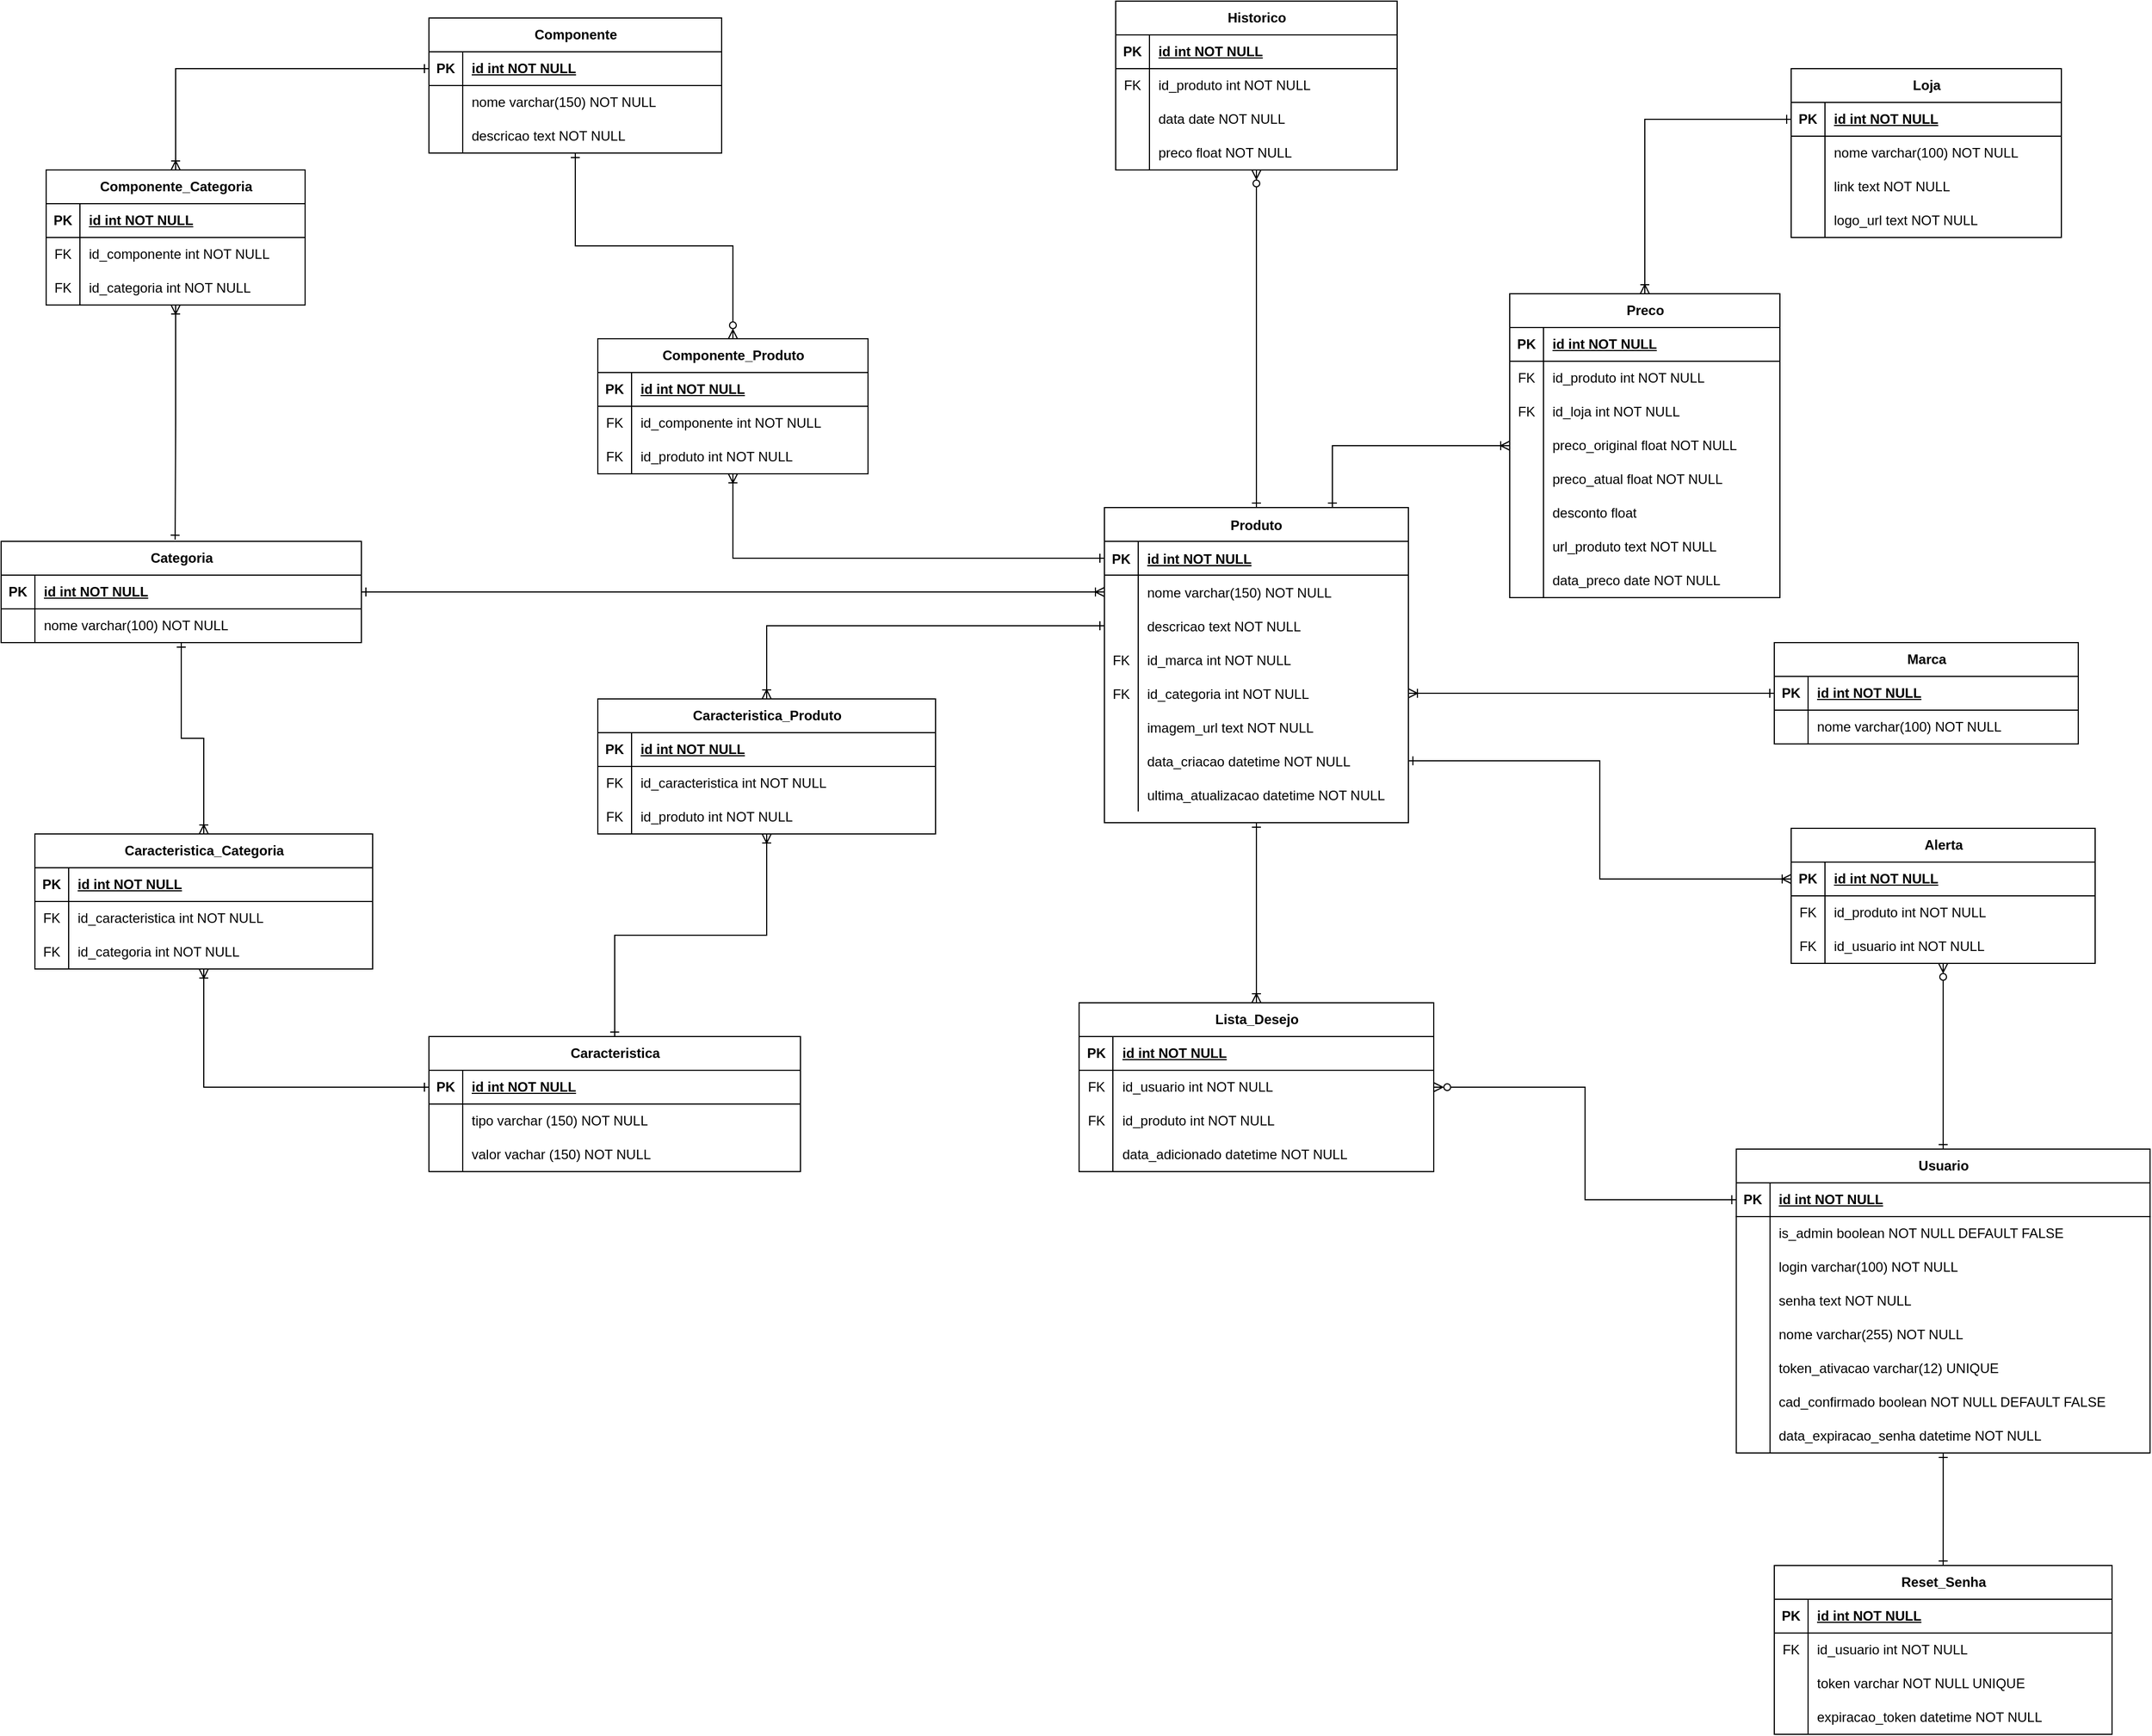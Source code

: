<mxfile version="28.0.6">
  <diagram id="R2lEEEUBdFMjLlhIrx00" name="Page-1">
    <mxGraphModel dx="3055" dy="2605" grid="1" gridSize="10" guides="1" tooltips="1" connect="1" arrows="1" fold="1" page="1" pageScale="1" pageWidth="850" pageHeight="1100" math="0" shadow="0" extFonts="Permanent Marker^https://fonts.googleapis.com/css?family=Permanent+Marker">
      <root>
        <mxCell id="0" />
        <mxCell id="1" parent="0" />
        <mxCell id="C-vyLk0tnHw3VtMMgP7b-23" value="Produto" style="shape=table;startSize=30;container=1;collapsible=1;childLayout=tableLayout;fixedRows=1;rowLines=0;fontStyle=1;align=center;resizeLast=1;" parent="1" vertex="1">
          <mxGeometry x="310" y="320" width="270" height="280" as="geometry" />
        </mxCell>
        <mxCell id="C-vyLk0tnHw3VtMMgP7b-24" value="" style="shape=partialRectangle;collapsible=0;dropTarget=0;pointerEvents=0;fillColor=none;points=[[0,0.5],[1,0.5]];portConstraint=eastwest;top=0;left=0;right=0;bottom=1;" parent="C-vyLk0tnHw3VtMMgP7b-23" vertex="1">
          <mxGeometry y="30" width="270" height="30" as="geometry" />
        </mxCell>
        <mxCell id="C-vyLk0tnHw3VtMMgP7b-25" value="PK" style="shape=partialRectangle;overflow=hidden;connectable=0;fillColor=none;top=0;left=0;bottom=0;right=0;fontStyle=1;" parent="C-vyLk0tnHw3VtMMgP7b-24" vertex="1">
          <mxGeometry width="30" height="30" as="geometry">
            <mxRectangle width="30" height="30" as="alternateBounds" />
          </mxGeometry>
        </mxCell>
        <mxCell id="C-vyLk0tnHw3VtMMgP7b-26" value="id int NOT NULL" style="shape=partialRectangle;overflow=hidden;connectable=0;fillColor=none;top=0;left=0;bottom=0;right=0;align=left;spacingLeft=6;fontStyle=5;" parent="C-vyLk0tnHw3VtMMgP7b-24" vertex="1">
          <mxGeometry x="30" width="240" height="30" as="geometry">
            <mxRectangle width="240" height="30" as="alternateBounds" />
          </mxGeometry>
        </mxCell>
        <mxCell id="C-vyLk0tnHw3VtMMgP7b-27" value="" style="shape=partialRectangle;collapsible=0;dropTarget=0;pointerEvents=0;fillColor=none;points=[[0,0.5],[1,0.5]];portConstraint=eastwest;top=0;left=0;right=0;bottom=0;" parent="C-vyLk0tnHw3VtMMgP7b-23" vertex="1">
          <mxGeometry y="60" width="270" height="30" as="geometry" />
        </mxCell>
        <mxCell id="C-vyLk0tnHw3VtMMgP7b-28" value="" style="shape=partialRectangle;overflow=hidden;connectable=0;fillColor=none;top=0;left=0;bottom=0;right=0;" parent="C-vyLk0tnHw3VtMMgP7b-27" vertex="1">
          <mxGeometry width="30" height="30" as="geometry">
            <mxRectangle width="30" height="30" as="alternateBounds" />
          </mxGeometry>
        </mxCell>
        <mxCell id="C-vyLk0tnHw3VtMMgP7b-29" value="nome varchar(150) NOT NULL" style="shape=partialRectangle;overflow=hidden;connectable=0;fillColor=none;top=0;left=0;bottom=0;right=0;align=left;spacingLeft=6;" parent="C-vyLk0tnHw3VtMMgP7b-27" vertex="1">
          <mxGeometry x="30" width="240" height="30" as="geometry">
            <mxRectangle width="240" height="30" as="alternateBounds" />
          </mxGeometry>
        </mxCell>
        <mxCell id="CRqVVSGYZoeRat0FQkPU-1" style="shape=partialRectangle;collapsible=0;dropTarget=0;pointerEvents=0;fillColor=none;points=[[0,0.5],[1,0.5]];portConstraint=eastwest;top=0;left=0;right=0;bottom=0;" parent="C-vyLk0tnHw3VtMMgP7b-23" vertex="1">
          <mxGeometry y="90" width="270" height="30" as="geometry" />
        </mxCell>
        <mxCell id="CRqVVSGYZoeRat0FQkPU-2" style="shape=partialRectangle;overflow=hidden;connectable=0;fillColor=none;top=0;left=0;bottom=0;right=0;" parent="CRqVVSGYZoeRat0FQkPU-1" vertex="1">
          <mxGeometry width="30" height="30" as="geometry">
            <mxRectangle width="30" height="30" as="alternateBounds" />
          </mxGeometry>
        </mxCell>
        <mxCell id="CRqVVSGYZoeRat0FQkPU-3" value="descricao text NOT NULL" style="shape=partialRectangle;overflow=hidden;connectable=0;fillColor=none;top=0;left=0;bottom=0;right=0;align=left;spacingLeft=6;" parent="CRqVVSGYZoeRat0FQkPU-1" vertex="1">
          <mxGeometry x="30" width="240" height="30" as="geometry">
            <mxRectangle width="240" height="30" as="alternateBounds" />
          </mxGeometry>
        </mxCell>
        <mxCell id="CRqVVSGYZoeRat0FQkPU-4" style="shape=partialRectangle;collapsible=0;dropTarget=0;pointerEvents=0;fillColor=none;points=[[0,0.5],[1,0.5]];portConstraint=eastwest;top=0;left=0;right=0;bottom=0;" parent="C-vyLk0tnHw3VtMMgP7b-23" vertex="1">
          <mxGeometry y="120" width="270" height="30" as="geometry" />
        </mxCell>
        <mxCell id="CRqVVSGYZoeRat0FQkPU-5" value="FK" style="shape=partialRectangle;overflow=hidden;connectable=0;fillColor=none;top=0;left=0;bottom=0;right=0;" parent="CRqVVSGYZoeRat0FQkPU-4" vertex="1">
          <mxGeometry width="30" height="30" as="geometry">
            <mxRectangle width="30" height="30" as="alternateBounds" />
          </mxGeometry>
        </mxCell>
        <mxCell id="CRqVVSGYZoeRat0FQkPU-6" value="id_marca int NOT NULL" style="shape=partialRectangle;overflow=hidden;connectable=0;fillColor=none;top=0;left=0;bottom=0;right=0;align=left;spacingLeft=6;" parent="CRqVVSGYZoeRat0FQkPU-4" vertex="1">
          <mxGeometry x="30" width="240" height="30" as="geometry">
            <mxRectangle width="240" height="30" as="alternateBounds" />
          </mxGeometry>
        </mxCell>
        <mxCell id="CRqVVSGYZoeRat0FQkPU-13" style="shape=partialRectangle;collapsible=0;dropTarget=0;pointerEvents=0;fillColor=none;points=[[0,0.5],[1,0.5]];portConstraint=eastwest;top=0;left=0;right=0;bottom=0;" parent="C-vyLk0tnHw3VtMMgP7b-23" vertex="1">
          <mxGeometry y="150" width="270" height="30" as="geometry" />
        </mxCell>
        <mxCell id="CRqVVSGYZoeRat0FQkPU-14" value="FK" style="shape=partialRectangle;overflow=hidden;connectable=0;fillColor=none;top=0;left=0;bottom=0;right=0;" parent="CRqVVSGYZoeRat0FQkPU-13" vertex="1">
          <mxGeometry width="30" height="30" as="geometry">
            <mxRectangle width="30" height="30" as="alternateBounds" />
          </mxGeometry>
        </mxCell>
        <mxCell id="CRqVVSGYZoeRat0FQkPU-15" value="id_categoria int NOT NULL" style="shape=partialRectangle;overflow=hidden;connectable=0;fillColor=none;top=0;left=0;bottom=0;right=0;align=left;spacingLeft=6;" parent="CRqVVSGYZoeRat0FQkPU-13" vertex="1">
          <mxGeometry x="30" width="240" height="30" as="geometry">
            <mxRectangle width="240" height="30" as="alternateBounds" />
          </mxGeometry>
        </mxCell>
        <mxCell id="CRqVVSGYZoeRat0FQkPU-166" style="shape=partialRectangle;collapsible=0;dropTarget=0;pointerEvents=0;fillColor=none;points=[[0,0.5],[1,0.5]];portConstraint=eastwest;top=0;left=0;right=0;bottom=0;" parent="C-vyLk0tnHw3VtMMgP7b-23" vertex="1">
          <mxGeometry y="180" width="270" height="30" as="geometry" />
        </mxCell>
        <mxCell id="CRqVVSGYZoeRat0FQkPU-167" style="shape=partialRectangle;overflow=hidden;connectable=0;fillColor=none;top=0;left=0;bottom=0;right=0;" parent="CRqVVSGYZoeRat0FQkPU-166" vertex="1">
          <mxGeometry width="30" height="30" as="geometry">
            <mxRectangle width="30" height="30" as="alternateBounds" />
          </mxGeometry>
        </mxCell>
        <mxCell id="CRqVVSGYZoeRat0FQkPU-168" value="imagem_url text NOT NULL" style="shape=partialRectangle;overflow=hidden;connectable=0;fillColor=none;top=0;left=0;bottom=0;right=0;align=left;spacingLeft=6;" parent="CRqVVSGYZoeRat0FQkPU-166" vertex="1">
          <mxGeometry x="30" width="240" height="30" as="geometry">
            <mxRectangle width="240" height="30" as="alternateBounds" />
          </mxGeometry>
        </mxCell>
        <mxCell id="CRqVVSGYZoeRat0FQkPU-169" style="shape=partialRectangle;collapsible=0;dropTarget=0;pointerEvents=0;fillColor=none;points=[[0,0.5],[1,0.5]];portConstraint=eastwest;top=0;left=0;right=0;bottom=0;" parent="C-vyLk0tnHw3VtMMgP7b-23" vertex="1">
          <mxGeometry y="210" width="270" height="30" as="geometry" />
        </mxCell>
        <mxCell id="CRqVVSGYZoeRat0FQkPU-170" style="shape=partialRectangle;overflow=hidden;connectable=0;fillColor=none;top=0;left=0;bottom=0;right=0;" parent="CRqVVSGYZoeRat0FQkPU-169" vertex="1">
          <mxGeometry width="30" height="30" as="geometry">
            <mxRectangle width="30" height="30" as="alternateBounds" />
          </mxGeometry>
        </mxCell>
        <mxCell id="CRqVVSGYZoeRat0FQkPU-171" value="data_criacao datetime NOT NULL" style="shape=partialRectangle;overflow=hidden;connectable=0;fillColor=none;top=0;left=0;bottom=0;right=0;align=left;spacingLeft=6;" parent="CRqVVSGYZoeRat0FQkPU-169" vertex="1">
          <mxGeometry x="30" width="240" height="30" as="geometry">
            <mxRectangle width="240" height="30" as="alternateBounds" />
          </mxGeometry>
        </mxCell>
        <mxCell id="CRqVVSGYZoeRat0FQkPU-172" style="shape=partialRectangle;collapsible=0;dropTarget=0;pointerEvents=0;fillColor=none;points=[[0,0.5],[1,0.5]];portConstraint=eastwest;top=0;left=0;right=0;bottom=0;" parent="C-vyLk0tnHw3VtMMgP7b-23" vertex="1">
          <mxGeometry y="240" width="270" height="30" as="geometry" />
        </mxCell>
        <mxCell id="CRqVVSGYZoeRat0FQkPU-173" style="shape=partialRectangle;overflow=hidden;connectable=0;fillColor=none;top=0;left=0;bottom=0;right=0;" parent="CRqVVSGYZoeRat0FQkPU-172" vertex="1">
          <mxGeometry width="30" height="30" as="geometry">
            <mxRectangle width="30" height="30" as="alternateBounds" />
          </mxGeometry>
        </mxCell>
        <mxCell id="CRqVVSGYZoeRat0FQkPU-174" value="ultima_atualizacao datetime NOT NULL" style="shape=partialRectangle;overflow=hidden;connectable=0;fillColor=none;top=0;left=0;bottom=0;right=0;align=left;spacingLeft=6;" parent="CRqVVSGYZoeRat0FQkPU-172" vertex="1">
          <mxGeometry x="30" width="240" height="30" as="geometry">
            <mxRectangle width="240" height="30" as="alternateBounds" />
          </mxGeometry>
        </mxCell>
        <mxCell id="CRqVVSGYZoeRat0FQkPU-78" style="edgeStyle=orthogonalEdgeStyle;rounded=0;orthogonalLoop=1;jettySize=auto;html=1;entryX=0.5;entryY=0;entryDx=0;entryDy=0;endArrow=ERone;endFill=0;startArrow=ERzeroToMany;startFill=0;" parent="1" source="CRqVVSGYZoeRat0FQkPU-36" target="C-vyLk0tnHw3VtMMgP7b-23" edge="1">
          <mxGeometry relative="1" as="geometry" />
        </mxCell>
        <mxCell id="CRqVVSGYZoeRat0FQkPU-36" value="Historico" style="shape=table;startSize=30;container=1;collapsible=1;childLayout=tableLayout;fixedRows=1;rowLines=0;fontStyle=1;align=center;resizeLast=1;html=1;" parent="1" vertex="1">
          <mxGeometry x="320" y="-130" width="250" height="150" as="geometry" />
        </mxCell>
        <mxCell id="CRqVVSGYZoeRat0FQkPU-37" value="" style="shape=tableRow;horizontal=0;startSize=0;swimlaneHead=0;swimlaneBody=0;fillColor=none;collapsible=0;dropTarget=0;points=[[0,0.5],[1,0.5]];portConstraint=eastwest;top=0;left=0;right=0;bottom=1;" parent="CRqVVSGYZoeRat0FQkPU-36" vertex="1">
          <mxGeometry y="30" width="250" height="30" as="geometry" />
        </mxCell>
        <mxCell id="CRqVVSGYZoeRat0FQkPU-38" value="PK" style="shape=partialRectangle;connectable=0;fillColor=none;top=0;left=0;bottom=0;right=0;fontStyle=1;overflow=hidden;whiteSpace=wrap;html=1;" parent="CRqVVSGYZoeRat0FQkPU-37" vertex="1">
          <mxGeometry width="30" height="30" as="geometry">
            <mxRectangle width="30" height="30" as="alternateBounds" />
          </mxGeometry>
        </mxCell>
        <mxCell id="CRqVVSGYZoeRat0FQkPU-39" value="id int NOT NULL" style="shape=partialRectangle;connectable=0;fillColor=none;top=0;left=0;bottom=0;right=0;align=left;spacingLeft=6;fontStyle=5;overflow=hidden;whiteSpace=wrap;html=1;" parent="CRqVVSGYZoeRat0FQkPU-37" vertex="1">
          <mxGeometry x="30" width="220" height="30" as="geometry">
            <mxRectangle width="220" height="30" as="alternateBounds" />
          </mxGeometry>
        </mxCell>
        <mxCell id="CRqVVSGYZoeRat0FQkPU-40" value="" style="shape=tableRow;horizontal=0;startSize=0;swimlaneHead=0;swimlaneBody=0;fillColor=none;collapsible=0;dropTarget=0;points=[[0,0.5],[1,0.5]];portConstraint=eastwest;top=0;left=0;right=0;bottom=0;" parent="CRqVVSGYZoeRat0FQkPU-36" vertex="1">
          <mxGeometry y="60" width="250" height="30" as="geometry" />
        </mxCell>
        <mxCell id="CRqVVSGYZoeRat0FQkPU-41" value="FK" style="shape=partialRectangle;connectable=0;fillColor=none;top=0;left=0;bottom=0;right=0;editable=1;overflow=hidden;whiteSpace=wrap;html=1;" parent="CRqVVSGYZoeRat0FQkPU-40" vertex="1">
          <mxGeometry width="30" height="30" as="geometry">
            <mxRectangle width="30" height="30" as="alternateBounds" />
          </mxGeometry>
        </mxCell>
        <mxCell id="CRqVVSGYZoeRat0FQkPU-42" value="id_produto int NOT NULL" style="shape=partialRectangle;connectable=0;fillColor=none;top=0;left=0;bottom=0;right=0;align=left;spacingLeft=6;overflow=hidden;whiteSpace=wrap;html=1;" parent="CRqVVSGYZoeRat0FQkPU-40" vertex="1">
          <mxGeometry x="30" width="220" height="30" as="geometry">
            <mxRectangle width="220" height="30" as="alternateBounds" />
          </mxGeometry>
        </mxCell>
        <mxCell id="CRqVVSGYZoeRat0FQkPU-43" value="" style="shape=tableRow;horizontal=0;startSize=0;swimlaneHead=0;swimlaneBody=0;fillColor=none;collapsible=0;dropTarget=0;points=[[0,0.5],[1,0.5]];portConstraint=eastwest;top=0;left=0;right=0;bottom=0;" parent="CRqVVSGYZoeRat0FQkPU-36" vertex="1">
          <mxGeometry y="90" width="250" height="30" as="geometry" />
        </mxCell>
        <mxCell id="CRqVVSGYZoeRat0FQkPU-44" value="" style="shape=partialRectangle;connectable=0;fillColor=none;top=0;left=0;bottom=0;right=0;editable=1;overflow=hidden;whiteSpace=wrap;html=1;" parent="CRqVVSGYZoeRat0FQkPU-43" vertex="1">
          <mxGeometry width="30" height="30" as="geometry">
            <mxRectangle width="30" height="30" as="alternateBounds" />
          </mxGeometry>
        </mxCell>
        <mxCell id="CRqVVSGYZoeRat0FQkPU-45" value="data date NOT NULL" style="shape=partialRectangle;connectable=0;fillColor=none;top=0;left=0;bottom=0;right=0;align=left;spacingLeft=6;overflow=hidden;whiteSpace=wrap;html=1;" parent="CRqVVSGYZoeRat0FQkPU-43" vertex="1">
          <mxGeometry x="30" width="220" height="30" as="geometry">
            <mxRectangle width="220" height="30" as="alternateBounds" />
          </mxGeometry>
        </mxCell>
        <mxCell id="CRqVVSGYZoeRat0FQkPU-46" value="" style="shape=tableRow;horizontal=0;startSize=0;swimlaneHead=0;swimlaneBody=0;fillColor=none;collapsible=0;dropTarget=0;points=[[0,0.5],[1,0.5]];portConstraint=eastwest;top=0;left=0;right=0;bottom=0;" parent="CRqVVSGYZoeRat0FQkPU-36" vertex="1">
          <mxGeometry y="120" width="250" height="30" as="geometry" />
        </mxCell>
        <mxCell id="CRqVVSGYZoeRat0FQkPU-47" value="" style="shape=partialRectangle;connectable=0;fillColor=none;top=0;left=0;bottom=0;right=0;editable=1;overflow=hidden;whiteSpace=wrap;html=1;" parent="CRqVVSGYZoeRat0FQkPU-46" vertex="1">
          <mxGeometry width="30" height="30" as="geometry">
            <mxRectangle width="30" height="30" as="alternateBounds" />
          </mxGeometry>
        </mxCell>
        <mxCell id="CRqVVSGYZoeRat0FQkPU-48" value="preco float NOT NULL" style="shape=partialRectangle;connectable=0;fillColor=none;top=0;left=0;bottom=0;right=0;align=left;spacingLeft=6;overflow=hidden;whiteSpace=wrap;html=1;" parent="CRqVVSGYZoeRat0FQkPU-46" vertex="1">
          <mxGeometry x="30" width="220" height="30" as="geometry">
            <mxRectangle width="220" height="30" as="alternateBounds" />
          </mxGeometry>
        </mxCell>
        <mxCell id="CRqVVSGYZoeRat0FQkPU-77" style="edgeStyle=orthogonalEdgeStyle;rounded=0;orthogonalLoop=1;jettySize=auto;html=1;entryX=0.5;entryY=0;entryDx=0;entryDy=0;startArrow=ERone;startFill=0;endArrow=ERzeroToMany;endFill=0;" parent="1" source="CRqVVSGYZoeRat0FQkPU-51" target="CRqVVSGYZoeRat0FQkPU-64" edge="1">
          <mxGeometry relative="1" as="geometry" />
        </mxCell>
        <mxCell id="CRqVVSGYZoeRat0FQkPU-51" value="Componente" style="shape=table;startSize=30;container=1;collapsible=1;childLayout=tableLayout;fixedRows=1;rowLines=0;fontStyle=1;align=center;resizeLast=1;html=1;" parent="1" vertex="1">
          <mxGeometry x="-290" y="-115" width="260" height="120" as="geometry" />
        </mxCell>
        <mxCell id="CRqVVSGYZoeRat0FQkPU-52" value="" style="shape=tableRow;horizontal=0;startSize=0;swimlaneHead=0;swimlaneBody=0;fillColor=none;collapsible=0;dropTarget=0;points=[[0,0.5],[1,0.5]];portConstraint=eastwest;top=0;left=0;right=0;bottom=1;" parent="CRqVVSGYZoeRat0FQkPU-51" vertex="1">
          <mxGeometry y="30" width="260" height="30" as="geometry" />
        </mxCell>
        <mxCell id="CRqVVSGYZoeRat0FQkPU-53" value="PK" style="shape=partialRectangle;connectable=0;fillColor=none;top=0;left=0;bottom=0;right=0;fontStyle=1;overflow=hidden;whiteSpace=wrap;html=1;" parent="CRqVVSGYZoeRat0FQkPU-52" vertex="1">
          <mxGeometry width="30" height="30" as="geometry">
            <mxRectangle width="30" height="30" as="alternateBounds" />
          </mxGeometry>
        </mxCell>
        <mxCell id="CRqVVSGYZoeRat0FQkPU-54" value="id int NOT NULL" style="shape=partialRectangle;connectable=0;fillColor=none;top=0;left=0;bottom=0;right=0;align=left;spacingLeft=6;fontStyle=5;overflow=hidden;whiteSpace=wrap;html=1;" parent="CRqVVSGYZoeRat0FQkPU-52" vertex="1">
          <mxGeometry x="30" width="230" height="30" as="geometry">
            <mxRectangle width="230" height="30" as="alternateBounds" />
          </mxGeometry>
        </mxCell>
        <mxCell id="CRqVVSGYZoeRat0FQkPU-55" value="" style="shape=tableRow;horizontal=0;startSize=0;swimlaneHead=0;swimlaneBody=0;fillColor=none;collapsible=0;dropTarget=0;points=[[0,0.5],[1,0.5]];portConstraint=eastwest;top=0;left=0;right=0;bottom=0;" parent="CRqVVSGYZoeRat0FQkPU-51" vertex="1">
          <mxGeometry y="60" width="260" height="30" as="geometry" />
        </mxCell>
        <mxCell id="CRqVVSGYZoeRat0FQkPU-56" value="" style="shape=partialRectangle;connectable=0;fillColor=none;top=0;left=0;bottom=0;right=0;editable=1;overflow=hidden;whiteSpace=wrap;html=1;" parent="CRqVVSGYZoeRat0FQkPU-55" vertex="1">
          <mxGeometry width="30" height="30" as="geometry">
            <mxRectangle width="30" height="30" as="alternateBounds" />
          </mxGeometry>
        </mxCell>
        <mxCell id="CRqVVSGYZoeRat0FQkPU-57" value="nome varchar(150) NOT NULL" style="shape=partialRectangle;connectable=0;fillColor=none;top=0;left=0;bottom=0;right=0;align=left;spacingLeft=6;overflow=hidden;whiteSpace=wrap;html=1;" parent="CRqVVSGYZoeRat0FQkPU-55" vertex="1">
          <mxGeometry x="30" width="230" height="30" as="geometry">
            <mxRectangle width="230" height="30" as="alternateBounds" />
          </mxGeometry>
        </mxCell>
        <mxCell id="CRqVVSGYZoeRat0FQkPU-58" value="" style="shape=tableRow;horizontal=0;startSize=0;swimlaneHead=0;swimlaneBody=0;fillColor=none;collapsible=0;dropTarget=0;points=[[0,0.5],[1,0.5]];portConstraint=eastwest;top=0;left=0;right=0;bottom=0;" parent="CRqVVSGYZoeRat0FQkPU-51" vertex="1">
          <mxGeometry y="90" width="260" height="30" as="geometry" />
        </mxCell>
        <mxCell id="CRqVVSGYZoeRat0FQkPU-59" value="" style="shape=partialRectangle;connectable=0;fillColor=none;top=0;left=0;bottom=0;right=0;editable=1;overflow=hidden;whiteSpace=wrap;html=1;" parent="CRqVVSGYZoeRat0FQkPU-58" vertex="1">
          <mxGeometry width="30" height="30" as="geometry">
            <mxRectangle width="30" height="30" as="alternateBounds" />
          </mxGeometry>
        </mxCell>
        <mxCell id="CRqVVSGYZoeRat0FQkPU-60" value="descricao text NOT NULL" style="shape=partialRectangle;connectable=0;fillColor=none;top=0;left=0;bottom=0;right=0;align=left;spacingLeft=6;overflow=hidden;whiteSpace=wrap;html=1;" parent="CRqVVSGYZoeRat0FQkPU-58" vertex="1">
          <mxGeometry x="30" width="230" height="30" as="geometry">
            <mxRectangle width="230" height="30" as="alternateBounds" />
          </mxGeometry>
        </mxCell>
        <mxCell id="CRqVVSGYZoeRat0FQkPU-79" style="edgeStyle=orthogonalEdgeStyle;rounded=0;orthogonalLoop=1;jettySize=auto;html=1;entryX=0;entryY=0.5;entryDx=0;entryDy=0;startArrow=ERoneToMany;startFill=0;endArrow=ERone;endFill=0;" parent="1" source="CRqVVSGYZoeRat0FQkPU-64" target="C-vyLk0tnHw3VtMMgP7b-24" edge="1">
          <mxGeometry relative="1" as="geometry" />
        </mxCell>
        <mxCell id="CRqVVSGYZoeRat0FQkPU-64" value="Componente_Produto" style="shape=table;startSize=30;container=1;collapsible=1;childLayout=tableLayout;fixedRows=1;rowLines=0;fontStyle=1;align=center;resizeLast=1;html=1;" parent="1" vertex="1">
          <mxGeometry x="-140" y="170" width="240" height="120" as="geometry" />
        </mxCell>
        <mxCell id="CRqVVSGYZoeRat0FQkPU-65" value="" style="shape=tableRow;horizontal=0;startSize=0;swimlaneHead=0;swimlaneBody=0;fillColor=none;collapsible=0;dropTarget=0;points=[[0,0.5],[1,0.5]];portConstraint=eastwest;top=0;left=0;right=0;bottom=1;" parent="CRqVVSGYZoeRat0FQkPU-64" vertex="1">
          <mxGeometry y="30" width="240" height="30" as="geometry" />
        </mxCell>
        <mxCell id="CRqVVSGYZoeRat0FQkPU-66" value="PK" style="shape=partialRectangle;connectable=0;fillColor=none;top=0;left=0;bottom=0;right=0;fontStyle=1;overflow=hidden;whiteSpace=wrap;html=1;" parent="CRqVVSGYZoeRat0FQkPU-65" vertex="1">
          <mxGeometry width="30" height="30" as="geometry">
            <mxRectangle width="30" height="30" as="alternateBounds" />
          </mxGeometry>
        </mxCell>
        <mxCell id="CRqVVSGYZoeRat0FQkPU-67" value="id int NOT NULL" style="shape=partialRectangle;connectable=0;fillColor=none;top=0;left=0;bottom=0;right=0;align=left;spacingLeft=6;fontStyle=5;overflow=hidden;whiteSpace=wrap;html=1;" parent="CRqVVSGYZoeRat0FQkPU-65" vertex="1">
          <mxGeometry x="30" width="210" height="30" as="geometry">
            <mxRectangle width="210" height="30" as="alternateBounds" />
          </mxGeometry>
        </mxCell>
        <mxCell id="CRqVVSGYZoeRat0FQkPU-68" value="" style="shape=tableRow;horizontal=0;startSize=0;swimlaneHead=0;swimlaneBody=0;fillColor=none;collapsible=0;dropTarget=0;points=[[0,0.5],[1,0.5]];portConstraint=eastwest;top=0;left=0;right=0;bottom=0;" parent="CRqVVSGYZoeRat0FQkPU-64" vertex="1">
          <mxGeometry y="60" width="240" height="30" as="geometry" />
        </mxCell>
        <mxCell id="CRqVVSGYZoeRat0FQkPU-69" value="FK" style="shape=partialRectangle;connectable=0;fillColor=none;top=0;left=0;bottom=0;right=0;editable=1;overflow=hidden;whiteSpace=wrap;html=1;" parent="CRqVVSGYZoeRat0FQkPU-68" vertex="1">
          <mxGeometry width="30" height="30" as="geometry">
            <mxRectangle width="30" height="30" as="alternateBounds" />
          </mxGeometry>
        </mxCell>
        <mxCell id="CRqVVSGYZoeRat0FQkPU-70" value="id_componente int NOT NULL" style="shape=partialRectangle;connectable=0;fillColor=none;top=0;left=0;bottom=0;right=0;align=left;spacingLeft=6;overflow=hidden;whiteSpace=wrap;html=1;" parent="CRqVVSGYZoeRat0FQkPU-68" vertex="1">
          <mxGeometry x="30" width="210" height="30" as="geometry">
            <mxRectangle width="210" height="30" as="alternateBounds" />
          </mxGeometry>
        </mxCell>
        <mxCell id="CRqVVSGYZoeRat0FQkPU-71" value="" style="shape=tableRow;horizontal=0;startSize=0;swimlaneHead=0;swimlaneBody=0;fillColor=none;collapsible=0;dropTarget=0;points=[[0,0.5],[1,0.5]];portConstraint=eastwest;top=0;left=0;right=0;bottom=0;" parent="CRqVVSGYZoeRat0FQkPU-64" vertex="1">
          <mxGeometry y="90" width="240" height="30" as="geometry" />
        </mxCell>
        <mxCell id="CRqVVSGYZoeRat0FQkPU-72" value="FK" style="shape=partialRectangle;connectable=0;fillColor=none;top=0;left=0;bottom=0;right=0;editable=1;overflow=hidden;whiteSpace=wrap;html=1;" parent="CRqVVSGYZoeRat0FQkPU-71" vertex="1">
          <mxGeometry width="30" height="30" as="geometry">
            <mxRectangle width="30" height="30" as="alternateBounds" />
          </mxGeometry>
        </mxCell>
        <mxCell id="CRqVVSGYZoeRat0FQkPU-73" value="id_produto int NOT NULL" style="shape=partialRectangle;connectable=0;fillColor=none;top=0;left=0;bottom=0;right=0;align=left;spacingLeft=6;overflow=hidden;whiteSpace=wrap;html=1;" parent="CRqVVSGYZoeRat0FQkPU-71" vertex="1">
          <mxGeometry x="30" width="210" height="30" as="geometry">
            <mxRectangle width="210" height="30" as="alternateBounds" />
          </mxGeometry>
        </mxCell>
        <mxCell id="CRqVVSGYZoeRat0FQkPU-80" value="Caracteristica" style="shape=table;startSize=30;container=1;collapsible=1;childLayout=tableLayout;fixedRows=1;rowLines=0;fontStyle=1;align=center;resizeLast=1;html=1;" parent="1" vertex="1">
          <mxGeometry x="-290" y="790" width="330" height="120" as="geometry" />
        </mxCell>
        <mxCell id="CRqVVSGYZoeRat0FQkPU-81" value="" style="shape=tableRow;horizontal=0;startSize=0;swimlaneHead=0;swimlaneBody=0;fillColor=none;collapsible=0;dropTarget=0;points=[[0,0.5],[1,0.5]];portConstraint=eastwest;top=0;left=0;right=0;bottom=1;" parent="CRqVVSGYZoeRat0FQkPU-80" vertex="1">
          <mxGeometry y="30" width="330" height="30" as="geometry" />
        </mxCell>
        <mxCell id="CRqVVSGYZoeRat0FQkPU-82" value="PK" style="shape=partialRectangle;connectable=0;fillColor=none;top=0;left=0;bottom=0;right=0;fontStyle=1;overflow=hidden;whiteSpace=wrap;html=1;" parent="CRqVVSGYZoeRat0FQkPU-81" vertex="1">
          <mxGeometry width="30" height="30" as="geometry">
            <mxRectangle width="30" height="30" as="alternateBounds" />
          </mxGeometry>
        </mxCell>
        <mxCell id="CRqVVSGYZoeRat0FQkPU-83" value="id int NOT NULL" style="shape=partialRectangle;connectable=0;fillColor=none;top=0;left=0;bottom=0;right=0;align=left;spacingLeft=6;fontStyle=5;overflow=hidden;whiteSpace=wrap;html=1;" parent="CRqVVSGYZoeRat0FQkPU-81" vertex="1">
          <mxGeometry x="30" width="300" height="30" as="geometry">
            <mxRectangle width="300" height="30" as="alternateBounds" />
          </mxGeometry>
        </mxCell>
        <mxCell id="CRqVVSGYZoeRat0FQkPU-84" value="" style="shape=tableRow;horizontal=0;startSize=0;swimlaneHead=0;swimlaneBody=0;fillColor=none;collapsible=0;dropTarget=0;points=[[0,0.5],[1,0.5]];portConstraint=eastwest;top=0;left=0;right=0;bottom=0;" parent="CRqVVSGYZoeRat0FQkPU-80" vertex="1">
          <mxGeometry y="60" width="330" height="30" as="geometry" />
        </mxCell>
        <mxCell id="CRqVVSGYZoeRat0FQkPU-85" value="" style="shape=partialRectangle;connectable=0;fillColor=none;top=0;left=0;bottom=0;right=0;editable=1;overflow=hidden;whiteSpace=wrap;html=1;" parent="CRqVVSGYZoeRat0FQkPU-84" vertex="1">
          <mxGeometry width="30" height="30" as="geometry">
            <mxRectangle width="30" height="30" as="alternateBounds" />
          </mxGeometry>
        </mxCell>
        <mxCell id="CRqVVSGYZoeRat0FQkPU-86" value="tipo varchar (150) NOT NULL" style="shape=partialRectangle;connectable=0;fillColor=none;top=0;left=0;bottom=0;right=0;align=left;spacingLeft=6;overflow=hidden;whiteSpace=wrap;html=1;" parent="CRqVVSGYZoeRat0FQkPU-84" vertex="1">
          <mxGeometry x="30" width="300" height="30" as="geometry">
            <mxRectangle width="300" height="30" as="alternateBounds" />
          </mxGeometry>
        </mxCell>
        <mxCell id="CRqVVSGYZoeRat0FQkPU-87" value="" style="shape=tableRow;horizontal=0;startSize=0;swimlaneHead=0;swimlaneBody=0;fillColor=none;collapsible=0;dropTarget=0;points=[[0,0.5],[1,0.5]];portConstraint=eastwest;top=0;left=0;right=0;bottom=0;" parent="CRqVVSGYZoeRat0FQkPU-80" vertex="1">
          <mxGeometry y="90" width="330" height="30" as="geometry" />
        </mxCell>
        <mxCell id="CRqVVSGYZoeRat0FQkPU-88" value="" style="shape=partialRectangle;connectable=0;fillColor=none;top=0;left=0;bottom=0;right=0;editable=1;overflow=hidden;whiteSpace=wrap;html=1;" parent="CRqVVSGYZoeRat0FQkPU-87" vertex="1">
          <mxGeometry width="30" height="30" as="geometry">
            <mxRectangle width="30" height="30" as="alternateBounds" />
          </mxGeometry>
        </mxCell>
        <mxCell id="CRqVVSGYZoeRat0FQkPU-89" value="valor vachar (150) NOT NULL" style="shape=partialRectangle;connectable=0;fillColor=none;top=0;left=0;bottom=0;right=0;align=left;spacingLeft=6;overflow=hidden;whiteSpace=wrap;html=1;" parent="CRqVVSGYZoeRat0FQkPU-87" vertex="1">
          <mxGeometry x="30" width="300" height="30" as="geometry">
            <mxRectangle width="300" height="30" as="alternateBounds" />
          </mxGeometry>
        </mxCell>
        <mxCell id="CRqVVSGYZoeRat0FQkPU-107" style="edgeStyle=orthogonalEdgeStyle;rounded=0;orthogonalLoop=1;jettySize=auto;html=1;entryX=0.5;entryY=0;entryDx=0;entryDy=0;endArrow=ERone;endFill=0;startArrow=ERoneToMany;startFill=0;" parent="1" source="CRqVVSGYZoeRat0FQkPU-93" target="CRqVVSGYZoeRat0FQkPU-80" edge="1">
          <mxGeometry relative="1" as="geometry" />
        </mxCell>
        <mxCell id="CRqVVSGYZoeRat0FQkPU-108" style="edgeStyle=orthogonalEdgeStyle;rounded=0;orthogonalLoop=1;jettySize=auto;html=1;entryX=0;entryY=0.5;entryDx=0;entryDy=0;endArrow=ERone;endFill=0;startArrow=ERoneToMany;startFill=0;" parent="1" source="CRqVVSGYZoeRat0FQkPU-93" target="CRqVVSGYZoeRat0FQkPU-1" edge="1">
          <mxGeometry relative="1" as="geometry" />
        </mxCell>
        <mxCell id="CRqVVSGYZoeRat0FQkPU-93" value="Caracteristica_Produto" style="shape=table;startSize=30;container=1;collapsible=1;childLayout=tableLayout;fixedRows=1;rowLines=0;fontStyle=1;align=center;resizeLast=1;html=1;" parent="1" vertex="1">
          <mxGeometry x="-140" y="490" width="300" height="120" as="geometry" />
        </mxCell>
        <mxCell id="CRqVVSGYZoeRat0FQkPU-94" value="" style="shape=tableRow;horizontal=0;startSize=0;swimlaneHead=0;swimlaneBody=0;fillColor=none;collapsible=0;dropTarget=0;points=[[0,0.5],[1,0.5]];portConstraint=eastwest;top=0;left=0;right=0;bottom=1;" parent="CRqVVSGYZoeRat0FQkPU-93" vertex="1">
          <mxGeometry y="30" width="300" height="30" as="geometry" />
        </mxCell>
        <mxCell id="CRqVVSGYZoeRat0FQkPU-95" value="PK" style="shape=partialRectangle;connectable=0;fillColor=none;top=0;left=0;bottom=0;right=0;fontStyle=1;overflow=hidden;whiteSpace=wrap;html=1;" parent="CRqVVSGYZoeRat0FQkPU-94" vertex="1">
          <mxGeometry width="30" height="30" as="geometry">
            <mxRectangle width="30" height="30" as="alternateBounds" />
          </mxGeometry>
        </mxCell>
        <mxCell id="CRqVVSGYZoeRat0FQkPU-96" value="id int NOT NULL" style="shape=partialRectangle;connectable=0;fillColor=none;top=0;left=0;bottom=0;right=0;align=left;spacingLeft=6;fontStyle=5;overflow=hidden;whiteSpace=wrap;html=1;" parent="CRqVVSGYZoeRat0FQkPU-94" vertex="1">
          <mxGeometry x="30" width="270" height="30" as="geometry">
            <mxRectangle width="270" height="30" as="alternateBounds" />
          </mxGeometry>
        </mxCell>
        <mxCell id="CRqVVSGYZoeRat0FQkPU-97" value="" style="shape=tableRow;horizontal=0;startSize=0;swimlaneHead=0;swimlaneBody=0;fillColor=none;collapsible=0;dropTarget=0;points=[[0,0.5],[1,0.5]];portConstraint=eastwest;top=0;left=0;right=0;bottom=0;" parent="CRqVVSGYZoeRat0FQkPU-93" vertex="1">
          <mxGeometry y="60" width="300" height="30" as="geometry" />
        </mxCell>
        <mxCell id="CRqVVSGYZoeRat0FQkPU-98" value="FK" style="shape=partialRectangle;connectable=0;fillColor=none;top=0;left=0;bottom=0;right=0;editable=1;overflow=hidden;whiteSpace=wrap;html=1;" parent="CRqVVSGYZoeRat0FQkPU-97" vertex="1">
          <mxGeometry width="30" height="30" as="geometry">
            <mxRectangle width="30" height="30" as="alternateBounds" />
          </mxGeometry>
        </mxCell>
        <mxCell id="CRqVVSGYZoeRat0FQkPU-99" value="id_caracteristica int NOT NULL" style="shape=partialRectangle;connectable=0;fillColor=none;top=0;left=0;bottom=0;right=0;align=left;spacingLeft=6;overflow=hidden;whiteSpace=wrap;html=1;" parent="CRqVVSGYZoeRat0FQkPU-97" vertex="1">
          <mxGeometry x="30" width="270" height="30" as="geometry">
            <mxRectangle width="270" height="30" as="alternateBounds" />
          </mxGeometry>
        </mxCell>
        <mxCell id="CRqVVSGYZoeRat0FQkPU-100" value="" style="shape=tableRow;horizontal=0;startSize=0;swimlaneHead=0;swimlaneBody=0;fillColor=none;collapsible=0;dropTarget=0;points=[[0,0.5],[1,0.5]];portConstraint=eastwest;top=0;left=0;right=0;bottom=0;" parent="CRqVVSGYZoeRat0FQkPU-93" vertex="1">
          <mxGeometry y="90" width="300" height="30" as="geometry" />
        </mxCell>
        <mxCell id="CRqVVSGYZoeRat0FQkPU-101" value="FK" style="shape=partialRectangle;connectable=0;fillColor=none;top=0;left=0;bottom=0;right=0;editable=1;overflow=hidden;whiteSpace=wrap;html=1;" parent="CRqVVSGYZoeRat0FQkPU-100" vertex="1">
          <mxGeometry width="30" height="30" as="geometry">
            <mxRectangle width="30" height="30" as="alternateBounds" />
          </mxGeometry>
        </mxCell>
        <mxCell id="CRqVVSGYZoeRat0FQkPU-102" value="id_produto int NOT NULL" style="shape=partialRectangle;connectable=0;fillColor=none;top=0;left=0;bottom=0;right=0;align=left;spacingLeft=6;overflow=hidden;whiteSpace=wrap;html=1;" parent="CRqVVSGYZoeRat0FQkPU-100" vertex="1">
          <mxGeometry x="30" width="270" height="30" as="geometry">
            <mxRectangle width="270" height="30" as="alternateBounds" />
          </mxGeometry>
        </mxCell>
        <mxCell id="CRqVVSGYZoeRat0FQkPU-150" style="edgeStyle=orthogonalEdgeStyle;rounded=0;orthogonalLoop=1;jettySize=auto;html=1;entryX=0.5;entryY=0;entryDx=0;entryDy=0;endArrow=ERoneToMany;endFill=0;startArrow=ERone;startFill=0;" parent="1" source="CRqVVSGYZoeRat0FQkPU-109" target="CRqVVSGYZoeRat0FQkPU-123" edge="1">
          <mxGeometry relative="1" as="geometry" />
        </mxCell>
        <mxCell id="CRqVVSGYZoeRat0FQkPU-109" value="Categoria" style="shape=table;startSize=30;container=1;collapsible=1;childLayout=tableLayout;fixedRows=1;rowLines=0;fontStyle=1;align=center;resizeLast=1;html=1;" parent="1" vertex="1">
          <mxGeometry x="-670" y="350" width="320" height="90" as="geometry" />
        </mxCell>
        <mxCell id="CRqVVSGYZoeRat0FQkPU-110" value="" style="shape=tableRow;horizontal=0;startSize=0;swimlaneHead=0;swimlaneBody=0;fillColor=none;collapsible=0;dropTarget=0;points=[[0,0.5],[1,0.5]];portConstraint=eastwest;top=0;left=0;right=0;bottom=1;" parent="CRqVVSGYZoeRat0FQkPU-109" vertex="1">
          <mxGeometry y="30" width="320" height="30" as="geometry" />
        </mxCell>
        <mxCell id="CRqVVSGYZoeRat0FQkPU-111" value="PK" style="shape=partialRectangle;connectable=0;fillColor=none;top=0;left=0;bottom=0;right=0;fontStyle=1;overflow=hidden;whiteSpace=wrap;html=1;" parent="CRqVVSGYZoeRat0FQkPU-110" vertex="1">
          <mxGeometry width="30" height="30" as="geometry">
            <mxRectangle width="30" height="30" as="alternateBounds" />
          </mxGeometry>
        </mxCell>
        <mxCell id="CRqVVSGYZoeRat0FQkPU-112" value="id int NOT NULL" style="shape=partialRectangle;connectable=0;fillColor=none;top=0;left=0;bottom=0;right=0;align=left;spacingLeft=6;fontStyle=5;overflow=hidden;whiteSpace=wrap;html=1;" parent="CRqVVSGYZoeRat0FQkPU-110" vertex="1">
          <mxGeometry x="30" width="290" height="30" as="geometry">
            <mxRectangle width="290" height="30" as="alternateBounds" />
          </mxGeometry>
        </mxCell>
        <mxCell id="CRqVVSGYZoeRat0FQkPU-113" value="" style="shape=tableRow;horizontal=0;startSize=0;swimlaneHead=0;swimlaneBody=0;fillColor=none;collapsible=0;dropTarget=0;points=[[0,0.5],[1,0.5]];portConstraint=eastwest;top=0;left=0;right=0;bottom=0;" parent="CRqVVSGYZoeRat0FQkPU-109" vertex="1">
          <mxGeometry y="60" width="320" height="30" as="geometry" />
        </mxCell>
        <mxCell id="CRqVVSGYZoeRat0FQkPU-114" value="" style="shape=partialRectangle;connectable=0;fillColor=none;top=0;left=0;bottom=0;right=0;editable=1;overflow=hidden;whiteSpace=wrap;html=1;" parent="CRqVVSGYZoeRat0FQkPU-113" vertex="1">
          <mxGeometry width="30" height="30" as="geometry">
            <mxRectangle width="30" height="30" as="alternateBounds" />
          </mxGeometry>
        </mxCell>
        <mxCell id="CRqVVSGYZoeRat0FQkPU-115" value="nome varchar(100) NOT NULL" style="shape=partialRectangle;connectable=0;fillColor=none;top=0;left=0;bottom=0;right=0;align=left;spacingLeft=6;overflow=hidden;whiteSpace=wrap;html=1;" parent="CRqVVSGYZoeRat0FQkPU-113" vertex="1">
          <mxGeometry x="30" width="290" height="30" as="geometry">
            <mxRectangle width="290" height="30" as="alternateBounds" />
          </mxGeometry>
        </mxCell>
        <mxCell id="CRqVVSGYZoeRat0FQkPU-122" style="edgeStyle=orthogonalEdgeStyle;rounded=0;orthogonalLoop=1;jettySize=auto;html=1;entryX=0;entryY=0.5;entryDx=0;entryDy=0;endArrow=ERoneToMany;endFill=0;startArrow=ERone;startFill=0;" parent="1" source="CRqVVSGYZoeRat0FQkPU-110" target="C-vyLk0tnHw3VtMMgP7b-27" edge="1">
          <mxGeometry relative="1" as="geometry" />
        </mxCell>
        <mxCell id="CRqVVSGYZoeRat0FQkPU-149" style="edgeStyle=orthogonalEdgeStyle;rounded=0;orthogonalLoop=1;jettySize=auto;html=1;entryX=0;entryY=0.5;entryDx=0;entryDy=0;startArrow=ERoneToMany;startFill=0;endArrow=ERone;endFill=0;" parent="1" source="CRqVVSGYZoeRat0FQkPU-123" target="CRqVVSGYZoeRat0FQkPU-81" edge="1">
          <mxGeometry relative="1" as="geometry" />
        </mxCell>
        <mxCell id="CRqVVSGYZoeRat0FQkPU-123" value="Caracteristica_Categoria" style="shape=table;startSize=30;container=1;collapsible=1;childLayout=tableLayout;fixedRows=1;rowLines=0;fontStyle=1;align=center;resizeLast=1;html=1;" parent="1" vertex="1">
          <mxGeometry x="-640" y="610" width="300" height="120" as="geometry" />
        </mxCell>
        <mxCell id="CRqVVSGYZoeRat0FQkPU-124" value="" style="shape=tableRow;horizontal=0;startSize=0;swimlaneHead=0;swimlaneBody=0;fillColor=none;collapsible=0;dropTarget=0;points=[[0,0.5],[1,0.5]];portConstraint=eastwest;top=0;left=0;right=0;bottom=1;" parent="CRqVVSGYZoeRat0FQkPU-123" vertex="1">
          <mxGeometry y="30" width="300" height="30" as="geometry" />
        </mxCell>
        <mxCell id="CRqVVSGYZoeRat0FQkPU-125" value="PK" style="shape=partialRectangle;connectable=0;fillColor=none;top=0;left=0;bottom=0;right=0;fontStyle=1;overflow=hidden;whiteSpace=wrap;html=1;" parent="CRqVVSGYZoeRat0FQkPU-124" vertex="1">
          <mxGeometry width="30" height="30" as="geometry">
            <mxRectangle width="30" height="30" as="alternateBounds" />
          </mxGeometry>
        </mxCell>
        <mxCell id="CRqVVSGYZoeRat0FQkPU-126" value="id int NOT NULL" style="shape=partialRectangle;connectable=0;fillColor=none;top=0;left=0;bottom=0;right=0;align=left;spacingLeft=6;fontStyle=5;overflow=hidden;whiteSpace=wrap;html=1;" parent="CRqVVSGYZoeRat0FQkPU-124" vertex="1">
          <mxGeometry x="30" width="270" height="30" as="geometry">
            <mxRectangle width="270" height="30" as="alternateBounds" />
          </mxGeometry>
        </mxCell>
        <mxCell id="CRqVVSGYZoeRat0FQkPU-127" value="" style="shape=tableRow;horizontal=0;startSize=0;swimlaneHead=0;swimlaneBody=0;fillColor=none;collapsible=0;dropTarget=0;points=[[0,0.5],[1,0.5]];portConstraint=eastwest;top=0;left=0;right=0;bottom=0;" parent="CRqVVSGYZoeRat0FQkPU-123" vertex="1">
          <mxGeometry y="60" width="300" height="30" as="geometry" />
        </mxCell>
        <mxCell id="CRqVVSGYZoeRat0FQkPU-128" value="FK" style="shape=partialRectangle;connectable=0;fillColor=none;top=0;left=0;bottom=0;right=0;editable=1;overflow=hidden;whiteSpace=wrap;html=1;" parent="CRqVVSGYZoeRat0FQkPU-127" vertex="1">
          <mxGeometry width="30" height="30" as="geometry">
            <mxRectangle width="30" height="30" as="alternateBounds" />
          </mxGeometry>
        </mxCell>
        <mxCell id="CRqVVSGYZoeRat0FQkPU-129" value="id_caracteristica int NOT NULL" style="shape=partialRectangle;connectable=0;fillColor=none;top=0;left=0;bottom=0;right=0;align=left;spacingLeft=6;overflow=hidden;whiteSpace=wrap;html=1;" parent="CRqVVSGYZoeRat0FQkPU-127" vertex="1">
          <mxGeometry x="30" width="270" height="30" as="geometry">
            <mxRectangle width="270" height="30" as="alternateBounds" />
          </mxGeometry>
        </mxCell>
        <mxCell id="CRqVVSGYZoeRat0FQkPU-130" value="" style="shape=tableRow;horizontal=0;startSize=0;swimlaneHead=0;swimlaneBody=0;fillColor=none;collapsible=0;dropTarget=0;points=[[0,0.5],[1,0.5]];portConstraint=eastwest;top=0;left=0;right=0;bottom=0;" parent="CRqVVSGYZoeRat0FQkPU-123" vertex="1">
          <mxGeometry y="90" width="300" height="30" as="geometry" />
        </mxCell>
        <mxCell id="CRqVVSGYZoeRat0FQkPU-131" value="FK" style="shape=partialRectangle;connectable=0;fillColor=none;top=0;left=0;bottom=0;right=0;editable=1;overflow=hidden;whiteSpace=wrap;html=1;" parent="CRqVVSGYZoeRat0FQkPU-130" vertex="1">
          <mxGeometry width="30" height="30" as="geometry">
            <mxRectangle width="30" height="30" as="alternateBounds" />
          </mxGeometry>
        </mxCell>
        <mxCell id="CRqVVSGYZoeRat0FQkPU-132" value="id_categoria int NOT NULL" style="shape=partialRectangle;connectable=0;fillColor=none;top=0;left=0;bottom=0;right=0;align=left;spacingLeft=6;overflow=hidden;whiteSpace=wrap;html=1;" parent="CRqVVSGYZoeRat0FQkPU-130" vertex="1">
          <mxGeometry x="30" width="270" height="30" as="geometry">
            <mxRectangle width="270" height="30" as="alternateBounds" />
          </mxGeometry>
        </mxCell>
        <mxCell id="CRqVVSGYZoeRat0FQkPU-152" style="edgeStyle=orthogonalEdgeStyle;rounded=0;orthogonalLoop=1;jettySize=auto;html=1;entryX=0;entryY=0.5;entryDx=0;entryDy=0;endArrow=ERone;endFill=0;startArrow=ERoneToMany;startFill=0;" parent="1" source="CRqVVSGYZoeRat0FQkPU-136" target="CRqVVSGYZoeRat0FQkPU-52" edge="1">
          <mxGeometry relative="1" as="geometry" />
        </mxCell>
        <mxCell id="CRqVVSGYZoeRat0FQkPU-136" value="Componente_Categoria" style="shape=table;startSize=30;container=1;collapsible=1;childLayout=tableLayout;fixedRows=1;rowLines=0;fontStyle=1;align=center;resizeLast=1;html=1;" parent="1" vertex="1">
          <mxGeometry x="-630" y="20" width="230" height="120" as="geometry" />
        </mxCell>
        <mxCell id="CRqVVSGYZoeRat0FQkPU-137" value="" style="shape=tableRow;horizontal=0;startSize=0;swimlaneHead=0;swimlaneBody=0;fillColor=none;collapsible=0;dropTarget=0;points=[[0,0.5],[1,0.5]];portConstraint=eastwest;top=0;left=0;right=0;bottom=1;" parent="CRqVVSGYZoeRat0FQkPU-136" vertex="1">
          <mxGeometry y="30" width="230" height="30" as="geometry" />
        </mxCell>
        <mxCell id="CRqVVSGYZoeRat0FQkPU-138" value="PK" style="shape=partialRectangle;connectable=0;fillColor=none;top=0;left=0;bottom=0;right=0;fontStyle=1;overflow=hidden;whiteSpace=wrap;html=1;" parent="CRqVVSGYZoeRat0FQkPU-137" vertex="1">
          <mxGeometry width="30" height="30" as="geometry">
            <mxRectangle width="30" height="30" as="alternateBounds" />
          </mxGeometry>
        </mxCell>
        <mxCell id="CRqVVSGYZoeRat0FQkPU-139" value="id int NOT NULL" style="shape=partialRectangle;connectable=0;fillColor=none;top=0;left=0;bottom=0;right=0;align=left;spacingLeft=6;fontStyle=5;overflow=hidden;whiteSpace=wrap;html=1;" parent="CRqVVSGYZoeRat0FQkPU-137" vertex="1">
          <mxGeometry x="30" width="200" height="30" as="geometry">
            <mxRectangle width="200" height="30" as="alternateBounds" />
          </mxGeometry>
        </mxCell>
        <mxCell id="CRqVVSGYZoeRat0FQkPU-140" value="" style="shape=tableRow;horizontal=0;startSize=0;swimlaneHead=0;swimlaneBody=0;fillColor=none;collapsible=0;dropTarget=0;points=[[0,0.5],[1,0.5]];portConstraint=eastwest;top=0;left=0;right=0;bottom=0;" parent="CRqVVSGYZoeRat0FQkPU-136" vertex="1">
          <mxGeometry y="60" width="230" height="30" as="geometry" />
        </mxCell>
        <mxCell id="CRqVVSGYZoeRat0FQkPU-141" value="FK" style="shape=partialRectangle;connectable=0;fillColor=none;top=0;left=0;bottom=0;right=0;editable=1;overflow=hidden;whiteSpace=wrap;html=1;" parent="CRqVVSGYZoeRat0FQkPU-140" vertex="1">
          <mxGeometry width="30" height="30" as="geometry">
            <mxRectangle width="30" height="30" as="alternateBounds" />
          </mxGeometry>
        </mxCell>
        <mxCell id="CRqVVSGYZoeRat0FQkPU-142" value="id_componente int NOT NULL" style="shape=partialRectangle;connectable=0;fillColor=none;top=0;left=0;bottom=0;right=0;align=left;spacingLeft=6;overflow=hidden;whiteSpace=wrap;html=1;" parent="CRqVVSGYZoeRat0FQkPU-140" vertex="1">
          <mxGeometry x="30" width="200" height="30" as="geometry">
            <mxRectangle width="200" height="30" as="alternateBounds" />
          </mxGeometry>
        </mxCell>
        <mxCell id="CRqVVSGYZoeRat0FQkPU-143" value="" style="shape=tableRow;horizontal=0;startSize=0;swimlaneHead=0;swimlaneBody=0;fillColor=none;collapsible=0;dropTarget=0;points=[[0,0.5],[1,0.5]];portConstraint=eastwest;top=0;left=0;right=0;bottom=0;" parent="CRqVVSGYZoeRat0FQkPU-136" vertex="1">
          <mxGeometry y="90" width="230" height="30" as="geometry" />
        </mxCell>
        <mxCell id="CRqVVSGYZoeRat0FQkPU-144" value="FK" style="shape=partialRectangle;connectable=0;fillColor=none;top=0;left=0;bottom=0;right=0;editable=1;overflow=hidden;whiteSpace=wrap;html=1;" parent="CRqVVSGYZoeRat0FQkPU-143" vertex="1">
          <mxGeometry width="30" height="30" as="geometry">
            <mxRectangle width="30" height="30" as="alternateBounds" />
          </mxGeometry>
        </mxCell>
        <mxCell id="CRqVVSGYZoeRat0FQkPU-145" value="id_categoria int NOT NULL" style="shape=partialRectangle;connectable=0;fillColor=none;top=0;left=0;bottom=0;right=0;align=left;spacingLeft=6;overflow=hidden;whiteSpace=wrap;html=1;" parent="CRqVVSGYZoeRat0FQkPU-143" vertex="1">
          <mxGeometry x="30" width="200" height="30" as="geometry">
            <mxRectangle width="200" height="30" as="alternateBounds" />
          </mxGeometry>
        </mxCell>
        <mxCell id="CRqVVSGYZoeRat0FQkPU-151" style="edgeStyle=orthogonalEdgeStyle;rounded=0;orthogonalLoop=1;jettySize=auto;html=1;entryX=0.483;entryY=-0.016;entryDx=0;entryDy=0;entryPerimeter=0;startArrow=ERoneToMany;startFill=0;endArrow=ERone;endFill=0;" parent="1" source="CRqVVSGYZoeRat0FQkPU-136" target="CRqVVSGYZoeRat0FQkPU-109" edge="1">
          <mxGeometry relative="1" as="geometry" />
        </mxCell>
        <mxCell id="CRqVVSGYZoeRat0FQkPU-153" value="Loja" style="shape=table;startSize=30;container=1;collapsible=1;childLayout=tableLayout;fixedRows=1;rowLines=0;fontStyle=1;align=center;resizeLast=1;html=1;" parent="1" vertex="1">
          <mxGeometry x="920" y="-70" width="240" height="150" as="geometry" />
        </mxCell>
        <mxCell id="CRqVVSGYZoeRat0FQkPU-154" value="" style="shape=tableRow;horizontal=0;startSize=0;swimlaneHead=0;swimlaneBody=0;fillColor=none;collapsible=0;dropTarget=0;points=[[0,0.5],[1,0.5]];portConstraint=eastwest;top=0;left=0;right=0;bottom=1;" parent="CRqVVSGYZoeRat0FQkPU-153" vertex="1">
          <mxGeometry y="30" width="240" height="30" as="geometry" />
        </mxCell>
        <mxCell id="CRqVVSGYZoeRat0FQkPU-155" value="PK" style="shape=partialRectangle;connectable=0;fillColor=none;top=0;left=0;bottom=0;right=0;fontStyle=1;overflow=hidden;whiteSpace=wrap;html=1;" parent="CRqVVSGYZoeRat0FQkPU-154" vertex="1">
          <mxGeometry width="30" height="30" as="geometry">
            <mxRectangle width="30" height="30" as="alternateBounds" />
          </mxGeometry>
        </mxCell>
        <mxCell id="CRqVVSGYZoeRat0FQkPU-156" value="id int NOT NULL" style="shape=partialRectangle;connectable=0;fillColor=none;top=0;left=0;bottom=0;right=0;align=left;spacingLeft=6;fontStyle=5;overflow=hidden;whiteSpace=wrap;html=1;" parent="CRqVVSGYZoeRat0FQkPU-154" vertex="1">
          <mxGeometry x="30" width="210" height="30" as="geometry">
            <mxRectangle width="210" height="30" as="alternateBounds" />
          </mxGeometry>
        </mxCell>
        <mxCell id="CRqVVSGYZoeRat0FQkPU-157" value="" style="shape=tableRow;horizontal=0;startSize=0;swimlaneHead=0;swimlaneBody=0;fillColor=none;collapsible=0;dropTarget=0;points=[[0,0.5],[1,0.5]];portConstraint=eastwest;top=0;left=0;right=0;bottom=0;" parent="CRqVVSGYZoeRat0FQkPU-153" vertex="1">
          <mxGeometry y="60" width="240" height="30" as="geometry" />
        </mxCell>
        <mxCell id="CRqVVSGYZoeRat0FQkPU-158" value="" style="shape=partialRectangle;connectable=0;fillColor=none;top=0;left=0;bottom=0;right=0;editable=1;overflow=hidden;whiteSpace=wrap;html=1;" parent="CRqVVSGYZoeRat0FQkPU-157" vertex="1">
          <mxGeometry width="30" height="30" as="geometry">
            <mxRectangle width="30" height="30" as="alternateBounds" />
          </mxGeometry>
        </mxCell>
        <mxCell id="CRqVVSGYZoeRat0FQkPU-159" value="nome varchar(100) NOT NULL" style="shape=partialRectangle;connectable=0;fillColor=none;top=0;left=0;bottom=0;right=0;align=left;spacingLeft=6;overflow=hidden;whiteSpace=wrap;html=1;" parent="CRqVVSGYZoeRat0FQkPU-157" vertex="1">
          <mxGeometry x="30" width="210" height="30" as="geometry">
            <mxRectangle width="210" height="30" as="alternateBounds" />
          </mxGeometry>
        </mxCell>
        <mxCell id="CRqVVSGYZoeRat0FQkPU-160" value="" style="shape=tableRow;horizontal=0;startSize=0;swimlaneHead=0;swimlaneBody=0;fillColor=none;collapsible=0;dropTarget=0;points=[[0,0.5],[1,0.5]];portConstraint=eastwest;top=0;left=0;right=0;bottom=0;" parent="CRqVVSGYZoeRat0FQkPU-153" vertex="1">
          <mxGeometry y="90" width="240" height="30" as="geometry" />
        </mxCell>
        <mxCell id="CRqVVSGYZoeRat0FQkPU-161" value="" style="shape=partialRectangle;connectable=0;fillColor=none;top=0;left=0;bottom=0;right=0;editable=1;overflow=hidden;whiteSpace=wrap;html=1;" parent="CRqVVSGYZoeRat0FQkPU-160" vertex="1">
          <mxGeometry width="30" height="30" as="geometry">
            <mxRectangle width="30" height="30" as="alternateBounds" />
          </mxGeometry>
        </mxCell>
        <mxCell id="CRqVVSGYZoeRat0FQkPU-162" value="link text NOT NULL" style="shape=partialRectangle;connectable=0;fillColor=none;top=0;left=0;bottom=0;right=0;align=left;spacingLeft=6;overflow=hidden;whiteSpace=wrap;html=1;" parent="CRqVVSGYZoeRat0FQkPU-160" vertex="1">
          <mxGeometry x="30" width="210" height="30" as="geometry">
            <mxRectangle width="210" height="30" as="alternateBounds" />
          </mxGeometry>
        </mxCell>
        <mxCell id="CRqVVSGYZoeRat0FQkPU-163" value="" style="shape=tableRow;horizontal=0;startSize=0;swimlaneHead=0;swimlaneBody=0;fillColor=none;collapsible=0;dropTarget=0;points=[[0,0.5],[1,0.5]];portConstraint=eastwest;top=0;left=0;right=0;bottom=0;" parent="CRqVVSGYZoeRat0FQkPU-153" vertex="1">
          <mxGeometry y="120" width="240" height="30" as="geometry" />
        </mxCell>
        <mxCell id="CRqVVSGYZoeRat0FQkPU-164" value="" style="shape=partialRectangle;connectable=0;fillColor=none;top=0;left=0;bottom=0;right=0;editable=1;overflow=hidden;whiteSpace=wrap;html=1;" parent="CRqVVSGYZoeRat0FQkPU-163" vertex="1">
          <mxGeometry width="30" height="30" as="geometry">
            <mxRectangle width="30" height="30" as="alternateBounds" />
          </mxGeometry>
        </mxCell>
        <mxCell id="CRqVVSGYZoeRat0FQkPU-165" value="logo_url text NOT NULL" style="shape=partialRectangle;connectable=0;fillColor=none;top=0;left=0;bottom=0;right=0;align=left;spacingLeft=6;overflow=hidden;whiteSpace=wrap;html=1;" parent="CRqVVSGYZoeRat0FQkPU-163" vertex="1">
          <mxGeometry x="30" width="210" height="30" as="geometry">
            <mxRectangle width="210" height="30" as="alternateBounds" />
          </mxGeometry>
        </mxCell>
        <mxCell id="CRqVVSGYZoeRat0FQkPU-200" style="edgeStyle=orthogonalEdgeStyle;rounded=0;orthogonalLoop=1;jettySize=auto;html=1;entryX=0;entryY=0.5;entryDx=0;entryDy=0;endArrow=ERone;endFill=0;startArrow=ERoneToMany;startFill=0;" parent="1" source="CRqVVSGYZoeRat0FQkPU-175" target="CRqVVSGYZoeRat0FQkPU-154" edge="1">
          <mxGeometry relative="1" as="geometry" />
        </mxCell>
        <mxCell id="CRqVVSGYZoeRat0FQkPU-201" style="edgeStyle=orthogonalEdgeStyle;rounded=0;orthogonalLoop=1;jettySize=auto;html=1;entryX=0.75;entryY=0;entryDx=0;entryDy=0;endArrow=ERone;endFill=0;startArrow=ERoneToMany;startFill=0;" parent="1" source="CRqVVSGYZoeRat0FQkPU-175" target="C-vyLk0tnHw3VtMMgP7b-23" edge="1">
          <mxGeometry relative="1" as="geometry" />
        </mxCell>
        <mxCell id="CRqVVSGYZoeRat0FQkPU-175" value="Preco" style="shape=table;startSize=30;container=1;collapsible=1;childLayout=tableLayout;fixedRows=1;rowLines=0;fontStyle=1;align=center;resizeLast=1;html=1;" parent="1" vertex="1">
          <mxGeometry x="670" y="130" width="240" height="270" as="geometry" />
        </mxCell>
        <mxCell id="CRqVVSGYZoeRat0FQkPU-176" value="" style="shape=tableRow;horizontal=0;startSize=0;swimlaneHead=0;swimlaneBody=0;fillColor=none;collapsible=0;dropTarget=0;points=[[0,0.5],[1,0.5]];portConstraint=eastwest;top=0;left=0;right=0;bottom=1;" parent="CRqVVSGYZoeRat0FQkPU-175" vertex="1">
          <mxGeometry y="30" width="240" height="30" as="geometry" />
        </mxCell>
        <mxCell id="CRqVVSGYZoeRat0FQkPU-177" value="PK" style="shape=partialRectangle;connectable=0;fillColor=none;top=0;left=0;bottom=0;right=0;fontStyle=1;overflow=hidden;whiteSpace=wrap;html=1;" parent="CRqVVSGYZoeRat0FQkPU-176" vertex="1">
          <mxGeometry width="30" height="30" as="geometry">
            <mxRectangle width="30" height="30" as="alternateBounds" />
          </mxGeometry>
        </mxCell>
        <mxCell id="CRqVVSGYZoeRat0FQkPU-178" value="id int NOT NULL" style="shape=partialRectangle;connectable=0;fillColor=none;top=0;left=0;bottom=0;right=0;align=left;spacingLeft=6;fontStyle=5;overflow=hidden;whiteSpace=wrap;html=1;" parent="CRqVVSGYZoeRat0FQkPU-176" vertex="1">
          <mxGeometry x="30" width="210" height="30" as="geometry">
            <mxRectangle width="210" height="30" as="alternateBounds" />
          </mxGeometry>
        </mxCell>
        <mxCell id="CRqVVSGYZoeRat0FQkPU-179" value="" style="shape=tableRow;horizontal=0;startSize=0;swimlaneHead=0;swimlaneBody=0;fillColor=none;collapsible=0;dropTarget=0;points=[[0,0.5],[1,0.5]];portConstraint=eastwest;top=0;left=0;right=0;bottom=0;" parent="CRqVVSGYZoeRat0FQkPU-175" vertex="1">
          <mxGeometry y="60" width="240" height="30" as="geometry" />
        </mxCell>
        <mxCell id="CRqVVSGYZoeRat0FQkPU-180" value="FK" style="shape=partialRectangle;connectable=0;fillColor=none;top=0;left=0;bottom=0;right=0;editable=1;overflow=hidden;whiteSpace=wrap;html=1;" parent="CRqVVSGYZoeRat0FQkPU-179" vertex="1">
          <mxGeometry width="30" height="30" as="geometry">
            <mxRectangle width="30" height="30" as="alternateBounds" />
          </mxGeometry>
        </mxCell>
        <mxCell id="CRqVVSGYZoeRat0FQkPU-181" value="id_produto int NOT NULL" style="shape=partialRectangle;connectable=0;fillColor=none;top=0;left=0;bottom=0;right=0;align=left;spacingLeft=6;overflow=hidden;whiteSpace=wrap;html=1;" parent="CRqVVSGYZoeRat0FQkPU-179" vertex="1">
          <mxGeometry x="30" width="210" height="30" as="geometry">
            <mxRectangle width="210" height="30" as="alternateBounds" />
          </mxGeometry>
        </mxCell>
        <mxCell id="CRqVVSGYZoeRat0FQkPU-182" value="" style="shape=tableRow;horizontal=0;startSize=0;swimlaneHead=0;swimlaneBody=0;fillColor=none;collapsible=0;dropTarget=0;points=[[0,0.5],[1,0.5]];portConstraint=eastwest;top=0;left=0;right=0;bottom=0;" parent="CRqVVSGYZoeRat0FQkPU-175" vertex="1">
          <mxGeometry y="90" width="240" height="30" as="geometry" />
        </mxCell>
        <mxCell id="CRqVVSGYZoeRat0FQkPU-183" value="FK" style="shape=partialRectangle;connectable=0;fillColor=none;top=0;left=0;bottom=0;right=0;editable=1;overflow=hidden;whiteSpace=wrap;html=1;" parent="CRqVVSGYZoeRat0FQkPU-182" vertex="1">
          <mxGeometry width="30" height="30" as="geometry">
            <mxRectangle width="30" height="30" as="alternateBounds" />
          </mxGeometry>
        </mxCell>
        <mxCell id="CRqVVSGYZoeRat0FQkPU-184" value="id_loja int NOT NULL" style="shape=partialRectangle;connectable=0;fillColor=none;top=0;left=0;bottom=0;right=0;align=left;spacingLeft=6;overflow=hidden;whiteSpace=wrap;html=1;" parent="CRqVVSGYZoeRat0FQkPU-182" vertex="1">
          <mxGeometry x="30" width="210" height="30" as="geometry">
            <mxRectangle width="210" height="30" as="alternateBounds" />
          </mxGeometry>
        </mxCell>
        <mxCell id="CRqVVSGYZoeRat0FQkPU-185" value="" style="shape=tableRow;horizontal=0;startSize=0;swimlaneHead=0;swimlaneBody=0;fillColor=none;collapsible=0;dropTarget=0;points=[[0,0.5],[1,0.5]];portConstraint=eastwest;top=0;left=0;right=0;bottom=0;" parent="CRqVVSGYZoeRat0FQkPU-175" vertex="1">
          <mxGeometry y="120" width="240" height="30" as="geometry" />
        </mxCell>
        <mxCell id="CRqVVSGYZoeRat0FQkPU-186" value="" style="shape=partialRectangle;connectable=0;fillColor=none;top=0;left=0;bottom=0;right=0;editable=1;overflow=hidden;whiteSpace=wrap;html=1;" parent="CRqVVSGYZoeRat0FQkPU-185" vertex="1">
          <mxGeometry width="30" height="30" as="geometry">
            <mxRectangle width="30" height="30" as="alternateBounds" />
          </mxGeometry>
        </mxCell>
        <mxCell id="CRqVVSGYZoeRat0FQkPU-187" value="preco_original float NOT NULL" style="shape=partialRectangle;connectable=0;fillColor=none;top=0;left=0;bottom=0;right=0;align=left;spacingLeft=6;overflow=hidden;whiteSpace=wrap;html=1;" parent="CRqVVSGYZoeRat0FQkPU-185" vertex="1">
          <mxGeometry x="30" width="210" height="30" as="geometry">
            <mxRectangle width="210" height="30" as="alternateBounds" />
          </mxGeometry>
        </mxCell>
        <mxCell id="CRqVVSGYZoeRat0FQkPU-188" style="shape=tableRow;horizontal=0;startSize=0;swimlaneHead=0;swimlaneBody=0;fillColor=none;collapsible=0;dropTarget=0;points=[[0,0.5],[1,0.5]];portConstraint=eastwest;top=0;left=0;right=0;bottom=0;" parent="CRqVVSGYZoeRat0FQkPU-175" vertex="1">
          <mxGeometry y="150" width="240" height="30" as="geometry" />
        </mxCell>
        <mxCell id="CRqVVSGYZoeRat0FQkPU-189" style="shape=partialRectangle;connectable=0;fillColor=none;top=0;left=0;bottom=0;right=0;editable=1;overflow=hidden;whiteSpace=wrap;html=1;" parent="CRqVVSGYZoeRat0FQkPU-188" vertex="1">
          <mxGeometry width="30" height="30" as="geometry">
            <mxRectangle width="30" height="30" as="alternateBounds" />
          </mxGeometry>
        </mxCell>
        <mxCell id="CRqVVSGYZoeRat0FQkPU-190" value="preco_atual float NOT NULL" style="shape=partialRectangle;connectable=0;fillColor=none;top=0;left=0;bottom=0;right=0;align=left;spacingLeft=6;overflow=hidden;whiteSpace=wrap;html=1;" parent="CRqVVSGYZoeRat0FQkPU-188" vertex="1">
          <mxGeometry x="30" width="210" height="30" as="geometry">
            <mxRectangle width="210" height="30" as="alternateBounds" />
          </mxGeometry>
        </mxCell>
        <mxCell id="CRqVVSGYZoeRat0FQkPU-191" style="shape=tableRow;horizontal=0;startSize=0;swimlaneHead=0;swimlaneBody=0;fillColor=none;collapsible=0;dropTarget=0;points=[[0,0.5],[1,0.5]];portConstraint=eastwest;top=0;left=0;right=0;bottom=0;" parent="CRqVVSGYZoeRat0FQkPU-175" vertex="1">
          <mxGeometry y="180" width="240" height="30" as="geometry" />
        </mxCell>
        <mxCell id="CRqVVSGYZoeRat0FQkPU-192" style="shape=partialRectangle;connectable=0;fillColor=none;top=0;left=0;bottom=0;right=0;editable=1;overflow=hidden;whiteSpace=wrap;html=1;" parent="CRqVVSGYZoeRat0FQkPU-191" vertex="1">
          <mxGeometry width="30" height="30" as="geometry">
            <mxRectangle width="30" height="30" as="alternateBounds" />
          </mxGeometry>
        </mxCell>
        <mxCell id="CRqVVSGYZoeRat0FQkPU-193" value="desconto float" style="shape=partialRectangle;connectable=0;fillColor=none;top=0;left=0;bottom=0;right=0;align=left;spacingLeft=6;overflow=hidden;whiteSpace=wrap;html=1;" parent="CRqVVSGYZoeRat0FQkPU-191" vertex="1">
          <mxGeometry x="30" width="210" height="30" as="geometry">
            <mxRectangle width="210" height="30" as="alternateBounds" />
          </mxGeometry>
        </mxCell>
        <mxCell id="CRqVVSGYZoeRat0FQkPU-197" style="shape=tableRow;horizontal=0;startSize=0;swimlaneHead=0;swimlaneBody=0;fillColor=none;collapsible=0;dropTarget=0;points=[[0,0.5],[1,0.5]];portConstraint=eastwest;top=0;left=0;right=0;bottom=0;" parent="CRqVVSGYZoeRat0FQkPU-175" vertex="1">
          <mxGeometry y="210" width="240" height="30" as="geometry" />
        </mxCell>
        <mxCell id="CRqVVSGYZoeRat0FQkPU-198" style="shape=partialRectangle;connectable=0;fillColor=none;top=0;left=0;bottom=0;right=0;editable=1;overflow=hidden;whiteSpace=wrap;html=1;" parent="CRqVVSGYZoeRat0FQkPU-197" vertex="1">
          <mxGeometry width="30" height="30" as="geometry">
            <mxRectangle width="30" height="30" as="alternateBounds" />
          </mxGeometry>
        </mxCell>
        <mxCell id="CRqVVSGYZoeRat0FQkPU-199" value="url_produto text NOT NULL" style="shape=partialRectangle;connectable=0;fillColor=none;top=0;left=0;bottom=0;right=0;align=left;spacingLeft=6;overflow=hidden;whiteSpace=wrap;html=1;" parent="CRqVVSGYZoeRat0FQkPU-197" vertex="1">
          <mxGeometry x="30" width="210" height="30" as="geometry">
            <mxRectangle width="210" height="30" as="alternateBounds" />
          </mxGeometry>
        </mxCell>
        <mxCell id="CRqVVSGYZoeRat0FQkPU-194" style="shape=tableRow;horizontal=0;startSize=0;swimlaneHead=0;swimlaneBody=0;fillColor=none;collapsible=0;dropTarget=0;points=[[0,0.5],[1,0.5]];portConstraint=eastwest;top=0;left=0;right=0;bottom=0;" parent="CRqVVSGYZoeRat0FQkPU-175" vertex="1">
          <mxGeometry y="240" width="240" height="30" as="geometry" />
        </mxCell>
        <mxCell id="CRqVVSGYZoeRat0FQkPU-195" style="shape=partialRectangle;connectable=0;fillColor=none;top=0;left=0;bottom=0;right=0;editable=1;overflow=hidden;whiteSpace=wrap;html=1;" parent="CRqVVSGYZoeRat0FQkPU-194" vertex="1">
          <mxGeometry width="30" height="30" as="geometry">
            <mxRectangle width="30" height="30" as="alternateBounds" />
          </mxGeometry>
        </mxCell>
        <mxCell id="CRqVVSGYZoeRat0FQkPU-196" value="data_preco date NOT NULL" style="shape=partialRectangle;connectable=0;fillColor=none;top=0;left=0;bottom=0;right=0;align=left;spacingLeft=6;overflow=hidden;whiteSpace=wrap;html=1;" parent="CRqVVSGYZoeRat0FQkPU-194" vertex="1">
          <mxGeometry x="30" width="210" height="30" as="geometry">
            <mxRectangle width="210" height="30" as="alternateBounds" />
          </mxGeometry>
        </mxCell>
        <mxCell id="CRqVVSGYZoeRat0FQkPU-216" style="edgeStyle=orthogonalEdgeStyle;rounded=0;orthogonalLoop=1;jettySize=auto;html=1;entryX=1;entryY=0.5;entryDx=0;entryDy=0;endArrow=ERoneToMany;endFill=0;startArrow=ERone;startFill=0;" parent="1" source="CRqVVSGYZoeRat0FQkPU-202" target="CRqVVSGYZoeRat0FQkPU-13" edge="1">
          <mxGeometry relative="1" as="geometry" />
        </mxCell>
        <mxCell id="CRqVVSGYZoeRat0FQkPU-202" value="Marca" style="shape=table;startSize=30;container=1;collapsible=1;childLayout=tableLayout;fixedRows=1;rowLines=0;fontStyle=1;align=center;resizeLast=1;html=1;" parent="1" vertex="1">
          <mxGeometry x="905" y="440" width="270" height="90" as="geometry" />
        </mxCell>
        <mxCell id="CRqVVSGYZoeRat0FQkPU-203" value="" style="shape=tableRow;horizontal=0;startSize=0;swimlaneHead=0;swimlaneBody=0;fillColor=none;collapsible=0;dropTarget=0;points=[[0,0.5],[1,0.5]];portConstraint=eastwest;top=0;left=0;right=0;bottom=1;" parent="CRqVVSGYZoeRat0FQkPU-202" vertex="1">
          <mxGeometry y="30" width="270" height="30" as="geometry" />
        </mxCell>
        <mxCell id="CRqVVSGYZoeRat0FQkPU-204" value="PK" style="shape=partialRectangle;connectable=0;fillColor=none;top=0;left=0;bottom=0;right=0;fontStyle=1;overflow=hidden;whiteSpace=wrap;html=1;" parent="CRqVVSGYZoeRat0FQkPU-203" vertex="1">
          <mxGeometry width="30" height="30" as="geometry">
            <mxRectangle width="30" height="30" as="alternateBounds" />
          </mxGeometry>
        </mxCell>
        <mxCell id="CRqVVSGYZoeRat0FQkPU-205" value="id int NOT NULL" style="shape=partialRectangle;connectable=0;fillColor=none;top=0;left=0;bottom=0;right=0;align=left;spacingLeft=6;fontStyle=5;overflow=hidden;whiteSpace=wrap;html=1;" parent="CRqVVSGYZoeRat0FQkPU-203" vertex="1">
          <mxGeometry x="30" width="240" height="30" as="geometry">
            <mxRectangle width="240" height="30" as="alternateBounds" />
          </mxGeometry>
        </mxCell>
        <mxCell id="CRqVVSGYZoeRat0FQkPU-206" value="" style="shape=tableRow;horizontal=0;startSize=0;swimlaneHead=0;swimlaneBody=0;fillColor=none;collapsible=0;dropTarget=0;points=[[0,0.5],[1,0.5]];portConstraint=eastwest;top=0;left=0;right=0;bottom=0;" parent="CRqVVSGYZoeRat0FQkPU-202" vertex="1">
          <mxGeometry y="60" width="270" height="30" as="geometry" />
        </mxCell>
        <mxCell id="CRqVVSGYZoeRat0FQkPU-207" value="" style="shape=partialRectangle;connectable=0;fillColor=none;top=0;left=0;bottom=0;right=0;editable=1;overflow=hidden;whiteSpace=wrap;html=1;" parent="CRqVVSGYZoeRat0FQkPU-206" vertex="1">
          <mxGeometry width="30" height="30" as="geometry">
            <mxRectangle width="30" height="30" as="alternateBounds" />
          </mxGeometry>
        </mxCell>
        <mxCell id="CRqVVSGYZoeRat0FQkPU-208" value="nome varchar(100) NOT NULL" style="shape=partialRectangle;connectable=0;fillColor=none;top=0;left=0;bottom=0;right=0;align=left;spacingLeft=6;overflow=hidden;whiteSpace=wrap;html=1;" parent="CRqVVSGYZoeRat0FQkPU-206" vertex="1">
          <mxGeometry x="30" width="240" height="30" as="geometry">
            <mxRectangle width="240" height="30" as="alternateBounds" />
          </mxGeometry>
        </mxCell>
        <mxCell id="CRqVVSGYZoeRat0FQkPU-256" style="edgeStyle=orthogonalEdgeStyle;rounded=0;orthogonalLoop=1;jettySize=auto;html=1;entryX=0.5;entryY=1;entryDx=0;entryDy=0;endArrow=ERone;endFill=0;startArrow=ERoneToMany;startFill=0;" parent="1" source="CRqVVSGYZoeRat0FQkPU-217" target="C-vyLk0tnHw3VtMMgP7b-23" edge="1">
          <mxGeometry relative="1" as="geometry" />
        </mxCell>
        <mxCell id="CRqVVSGYZoeRat0FQkPU-217" value="Lista_Desejo" style="shape=table;startSize=30;container=1;collapsible=1;childLayout=tableLayout;fixedRows=1;rowLines=0;fontStyle=1;align=center;resizeLast=1;html=1;" parent="1" vertex="1">
          <mxGeometry x="287.5" y="760" width="315" height="150" as="geometry" />
        </mxCell>
        <mxCell id="CRqVVSGYZoeRat0FQkPU-218" value="" style="shape=tableRow;horizontal=0;startSize=0;swimlaneHead=0;swimlaneBody=0;fillColor=none;collapsible=0;dropTarget=0;points=[[0,0.5],[1,0.5]];portConstraint=eastwest;top=0;left=0;right=0;bottom=1;" parent="CRqVVSGYZoeRat0FQkPU-217" vertex="1">
          <mxGeometry y="30" width="315" height="30" as="geometry" />
        </mxCell>
        <mxCell id="CRqVVSGYZoeRat0FQkPU-219" value="PK" style="shape=partialRectangle;connectable=0;fillColor=none;top=0;left=0;bottom=0;right=0;fontStyle=1;overflow=hidden;whiteSpace=wrap;html=1;" parent="CRqVVSGYZoeRat0FQkPU-218" vertex="1">
          <mxGeometry width="30" height="30" as="geometry">
            <mxRectangle width="30" height="30" as="alternateBounds" />
          </mxGeometry>
        </mxCell>
        <mxCell id="CRqVVSGYZoeRat0FQkPU-220" value="id int NOT NULL" style="shape=partialRectangle;connectable=0;fillColor=none;top=0;left=0;bottom=0;right=0;align=left;spacingLeft=6;fontStyle=5;overflow=hidden;whiteSpace=wrap;html=1;" parent="CRqVVSGYZoeRat0FQkPU-218" vertex="1">
          <mxGeometry x="30" width="285" height="30" as="geometry">
            <mxRectangle width="285" height="30" as="alternateBounds" />
          </mxGeometry>
        </mxCell>
        <mxCell id="CRqVVSGYZoeRat0FQkPU-221" value="" style="shape=tableRow;horizontal=0;startSize=0;swimlaneHead=0;swimlaneBody=0;fillColor=none;collapsible=0;dropTarget=0;points=[[0,0.5],[1,0.5]];portConstraint=eastwest;top=0;left=0;right=0;bottom=0;" parent="CRqVVSGYZoeRat0FQkPU-217" vertex="1">
          <mxGeometry y="60" width="315" height="30" as="geometry" />
        </mxCell>
        <mxCell id="CRqVVSGYZoeRat0FQkPU-222" value="FK" style="shape=partialRectangle;connectable=0;fillColor=none;top=0;left=0;bottom=0;right=0;editable=1;overflow=hidden;whiteSpace=wrap;html=1;" parent="CRqVVSGYZoeRat0FQkPU-221" vertex="1">
          <mxGeometry width="30" height="30" as="geometry">
            <mxRectangle width="30" height="30" as="alternateBounds" />
          </mxGeometry>
        </mxCell>
        <mxCell id="CRqVVSGYZoeRat0FQkPU-223" value="id_usuario int NOT NULL" style="shape=partialRectangle;connectable=0;fillColor=none;top=0;left=0;bottom=0;right=0;align=left;spacingLeft=6;overflow=hidden;whiteSpace=wrap;html=1;" parent="CRqVVSGYZoeRat0FQkPU-221" vertex="1">
          <mxGeometry x="30" width="285" height="30" as="geometry">
            <mxRectangle width="285" height="30" as="alternateBounds" />
          </mxGeometry>
        </mxCell>
        <mxCell id="CRqVVSGYZoeRat0FQkPU-224" value="" style="shape=tableRow;horizontal=0;startSize=0;swimlaneHead=0;swimlaneBody=0;fillColor=none;collapsible=0;dropTarget=0;points=[[0,0.5],[1,0.5]];portConstraint=eastwest;top=0;left=0;right=0;bottom=0;" parent="CRqVVSGYZoeRat0FQkPU-217" vertex="1">
          <mxGeometry y="90" width="315" height="30" as="geometry" />
        </mxCell>
        <mxCell id="CRqVVSGYZoeRat0FQkPU-225" value="FK" style="shape=partialRectangle;connectable=0;fillColor=none;top=0;left=0;bottom=0;right=0;editable=1;overflow=hidden;whiteSpace=wrap;html=1;" parent="CRqVVSGYZoeRat0FQkPU-224" vertex="1">
          <mxGeometry width="30" height="30" as="geometry">
            <mxRectangle width="30" height="30" as="alternateBounds" />
          </mxGeometry>
        </mxCell>
        <mxCell id="CRqVVSGYZoeRat0FQkPU-226" value="id_produto int NOT NULL" style="shape=partialRectangle;connectable=0;fillColor=none;top=0;left=0;bottom=0;right=0;align=left;spacingLeft=6;overflow=hidden;whiteSpace=wrap;html=1;" parent="CRqVVSGYZoeRat0FQkPU-224" vertex="1">
          <mxGeometry x="30" width="285" height="30" as="geometry">
            <mxRectangle width="285" height="30" as="alternateBounds" />
          </mxGeometry>
        </mxCell>
        <mxCell id="CRqVVSGYZoeRat0FQkPU-227" value="" style="shape=tableRow;horizontal=0;startSize=0;swimlaneHead=0;swimlaneBody=0;fillColor=none;collapsible=0;dropTarget=0;points=[[0,0.5],[1,0.5]];portConstraint=eastwest;top=0;left=0;right=0;bottom=0;" parent="CRqVVSGYZoeRat0FQkPU-217" vertex="1">
          <mxGeometry y="120" width="315" height="30" as="geometry" />
        </mxCell>
        <mxCell id="CRqVVSGYZoeRat0FQkPU-228" value="" style="shape=partialRectangle;connectable=0;fillColor=none;top=0;left=0;bottom=0;right=0;editable=1;overflow=hidden;whiteSpace=wrap;html=1;" parent="CRqVVSGYZoeRat0FQkPU-227" vertex="1">
          <mxGeometry width="30" height="30" as="geometry">
            <mxRectangle width="30" height="30" as="alternateBounds" />
          </mxGeometry>
        </mxCell>
        <mxCell id="CRqVVSGYZoeRat0FQkPU-229" value="data_adicionado datetime NOT NULL" style="shape=partialRectangle;connectable=0;fillColor=none;top=0;left=0;bottom=0;right=0;align=left;spacingLeft=6;overflow=hidden;whiteSpace=wrap;html=1;" parent="CRqVVSGYZoeRat0FQkPU-227" vertex="1">
          <mxGeometry x="30" width="285" height="30" as="geometry">
            <mxRectangle width="285" height="30" as="alternateBounds" />
          </mxGeometry>
        </mxCell>
        <mxCell id="CRqVVSGYZoeRat0FQkPU-257" style="edgeStyle=orthogonalEdgeStyle;rounded=0;orthogonalLoop=1;jettySize=auto;html=1;entryX=1;entryY=0.5;entryDx=0;entryDy=0;exitX=0;exitY=0.5;exitDx=0;exitDy=0;startArrow=ERoneToMany;startFill=0;endArrow=ERone;endFill=0;" parent="1" source="CRqVVSGYZoeRat0FQkPU-231" target="CRqVVSGYZoeRat0FQkPU-169" edge="1">
          <mxGeometry relative="1" as="geometry" />
        </mxCell>
        <mxCell id="CRqVVSGYZoeRat0FQkPU-268" style="edgeStyle=orthogonalEdgeStyle;rounded=0;orthogonalLoop=1;jettySize=auto;html=1;entryX=0.5;entryY=0;entryDx=0;entryDy=0;startArrow=ERzeroToMany;startFill=0;endArrow=ERone;endFill=0;" parent="1" source="CRqVVSGYZoeRat0FQkPU-230" target="CRqVVSGYZoeRat0FQkPU-243" edge="1">
          <mxGeometry relative="1" as="geometry" />
        </mxCell>
        <mxCell id="CRqVVSGYZoeRat0FQkPU-230" value="Alerta" style="shape=table;startSize=30;container=1;collapsible=1;childLayout=tableLayout;fixedRows=1;rowLines=0;fontStyle=1;align=center;resizeLast=1;html=1;" parent="1" vertex="1">
          <mxGeometry x="920" y="605" width="270" height="120" as="geometry" />
        </mxCell>
        <mxCell id="CRqVVSGYZoeRat0FQkPU-231" value="" style="shape=tableRow;horizontal=0;startSize=0;swimlaneHead=0;swimlaneBody=0;fillColor=none;collapsible=0;dropTarget=0;points=[[0,0.5],[1,0.5]];portConstraint=eastwest;top=0;left=0;right=0;bottom=1;" parent="CRqVVSGYZoeRat0FQkPU-230" vertex="1">
          <mxGeometry y="30" width="270" height="30" as="geometry" />
        </mxCell>
        <mxCell id="CRqVVSGYZoeRat0FQkPU-232" value="PK" style="shape=partialRectangle;connectable=0;fillColor=none;top=0;left=0;bottom=0;right=0;fontStyle=1;overflow=hidden;whiteSpace=wrap;html=1;" parent="CRqVVSGYZoeRat0FQkPU-231" vertex="1">
          <mxGeometry width="30" height="30" as="geometry">
            <mxRectangle width="30" height="30" as="alternateBounds" />
          </mxGeometry>
        </mxCell>
        <mxCell id="CRqVVSGYZoeRat0FQkPU-233" value="id int NOT NULL" style="shape=partialRectangle;connectable=0;fillColor=none;top=0;left=0;bottom=0;right=0;align=left;spacingLeft=6;fontStyle=5;overflow=hidden;whiteSpace=wrap;html=1;" parent="CRqVVSGYZoeRat0FQkPU-231" vertex="1">
          <mxGeometry x="30" width="240" height="30" as="geometry">
            <mxRectangle width="240" height="30" as="alternateBounds" />
          </mxGeometry>
        </mxCell>
        <mxCell id="CRqVVSGYZoeRat0FQkPU-234" value="" style="shape=tableRow;horizontal=0;startSize=0;swimlaneHead=0;swimlaneBody=0;fillColor=none;collapsible=0;dropTarget=0;points=[[0,0.5],[1,0.5]];portConstraint=eastwest;top=0;left=0;right=0;bottom=0;" parent="CRqVVSGYZoeRat0FQkPU-230" vertex="1">
          <mxGeometry y="60" width="270" height="30" as="geometry" />
        </mxCell>
        <mxCell id="CRqVVSGYZoeRat0FQkPU-235" value="FK" style="shape=partialRectangle;connectable=0;fillColor=none;top=0;left=0;bottom=0;right=0;editable=1;overflow=hidden;whiteSpace=wrap;html=1;" parent="CRqVVSGYZoeRat0FQkPU-234" vertex="1">
          <mxGeometry width="30" height="30" as="geometry">
            <mxRectangle width="30" height="30" as="alternateBounds" />
          </mxGeometry>
        </mxCell>
        <mxCell id="CRqVVSGYZoeRat0FQkPU-236" value="id_produto int NOT NULL" style="shape=partialRectangle;connectable=0;fillColor=none;top=0;left=0;bottom=0;right=0;align=left;spacingLeft=6;overflow=hidden;whiteSpace=wrap;html=1;" parent="CRqVVSGYZoeRat0FQkPU-234" vertex="1">
          <mxGeometry x="30" width="240" height="30" as="geometry">
            <mxRectangle width="240" height="30" as="alternateBounds" />
          </mxGeometry>
        </mxCell>
        <mxCell id="CRqVVSGYZoeRat0FQkPU-237" value="" style="shape=tableRow;horizontal=0;startSize=0;swimlaneHead=0;swimlaneBody=0;fillColor=none;collapsible=0;dropTarget=0;points=[[0,0.5],[1,0.5]];portConstraint=eastwest;top=0;left=0;right=0;bottom=0;" parent="CRqVVSGYZoeRat0FQkPU-230" vertex="1">
          <mxGeometry y="90" width="270" height="30" as="geometry" />
        </mxCell>
        <mxCell id="CRqVVSGYZoeRat0FQkPU-238" value="FK" style="shape=partialRectangle;connectable=0;fillColor=none;top=0;left=0;bottom=0;right=0;editable=1;overflow=hidden;whiteSpace=wrap;html=1;" parent="CRqVVSGYZoeRat0FQkPU-237" vertex="1">
          <mxGeometry width="30" height="30" as="geometry">
            <mxRectangle width="30" height="30" as="alternateBounds" />
          </mxGeometry>
        </mxCell>
        <mxCell id="CRqVVSGYZoeRat0FQkPU-239" value="id_usuario int NOT NULL" style="shape=partialRectangle;connectable=0;fillColor=none;top=0;left=0;bottom=0;right=0;align=left;spacingLeft=6;overflow=hidden;whiteSpace=wrap;html=1;" parent="CRqVVSGYZoeRat0FQkPU-237" vertex="1">
          <mxGeometry x="30" width="240" height="30" as="geometry">
            <mxRectangle width="240" height="30" as="alternateBounds" />
          </mxGeometry>
        </mxCell>
        <mxCell id="CRqVVSGYZoeRat0FQkPU-269" style="edgeStyle=orthogonalEdgeStyle;rounded=0;orthogonalLoop=1;jettySize=auto;html=1;entryX=1;entryY=0.5;entryDx=0;entryDy=0;exitX=0;exitY=0.5;exitDx=0;exitDy=0;endArrow=ERzeroToMany;endFill=0;startArrow=ERone;startFill=0;" parent="1" source="CRqVVSGYZoeRat0FQkPU-244" target="CRqVVSGYZoeRat0FQkPU-221" edge="1">
          <mxGeometry relative="1" as="geometry" />
        </mxCell>
        <mxCell id="CRqVVSGYZoeRat0FQkPU-287" style="edgeStyle=orthogonalEdgeStyle;rounded=0;orthogonalLoop=1;jettySize=auto;html=1;entryX=0.5;entryY=0;entryDx=0;entryDy=0;endArrow=ERone;endFill=0;startArrow=ERone;startFill=0;" parent="1" source="CRqVVSGYZoeRat0FQkPU-243" target="CRqVVSGYZoeRat0FQkPU-270" edge="1">
          <mxGeometry relative="1" as="geometry" />
        </mxCell>
        <mxCell id="CRqVVSGYZoeRat0FQkPU-243" value="Usuario" style="shape=table;startSize=30;container=1;collapsible=1;childLayout=tableLayout;fixedRows=1;rowLines=0;fontStyle=1;align=center;resizeLast=1;html=1;" parent="1" vertex="1">
          <mxGeometry x="871.25" y="890" width="367.5" height="270" as="geometry" />
        </mxCell>
        <mxCell id="CRqVVSGYZoeRat0FQkPU-244" value="" style="shape=tableRow;horizontal=0;startSize=0;swimlaneHead=0;swimlaneBody=0;fillColor=none;collapsible=0;dropTarget=0;points=[[0,0.5],[1,0.5]];portConstraint=eastwest;top=0;left=0;right=0;bottom=1;" parent="CRqVVSGYZoeRat0FQkPU-243" vertex="1">
          <mxGeometry y="30" width="367.5" height="30" as="geometry" />
        </mxCell>
        <mxCell id="CRqVVSGYZoeRat0FQkPU-245" value="PK" style="shape=partialRectangle;connectable=0;fillColor=none;top=0;left=0;bottom=0;right=0;fontStyle=1;overflow=hidden;whiteSpace=wrap;html=1;" parent="CRqVVSGYZoeRat0FQkPU-244" vertex="1">
          <mxGeometry width="30" height="30" as="geometry">
            <mxRectangle width="30" height="30" as="alternateBounds" />
          </mxGeometry>
        </mxCell>
        <mxCell id="CRqVVSGYZoeRat0FQkPU-246" value="id int NOT NULL" style="shape=partialRectangle;connectable=0;fillColor=none;top=0;left=0;bottom=0;right=0;align=left;spacingLeft=6;fontStyle=5;overflow=hidden;whiteSpace=wrap;html=1;" parent="CRqVVSGYZoeRat0FQkPU-244" vertex="1">
          <mxGeometry x="30" width="337.5" height="30" as="geometry">
            <mxRectangle width="337.5" height="30" as="alternateBounds" />
          </mxGeometry>
        </mxCell>
        <mxCell id="6Yl0BVujoWxbVtdgkbaR-1" style="shape=tableRow;horizontal=0;startSize=0;swimlaneHead=0;swimlaneBody=0;fillColor=none;collapsible=0;dropTarget=0;points=[[0,0.5],[1,0.5]];portConstraint=eastwest;top=0;left=0;right=0;bottom=0;" vertex="1" parent="CRqVVSGYZoeRat0FQkPU-243">
          <mxGeometry y="60" width="367.5" height="30" as="geometry" />
        </mxCell>
        <mxCell id="6Yl0BVujoWxbVtdgkbaR-2" style="shape=partialRectangle;connectable=0;fillColor=none;top=0;left=0;bottom=0;right=0;editable=1;overflow=hidden;whiteSpace=wrap;html=1;" vertex="1" parent="6Yl0BVujoWxbVtdgkbaR-1">
          <mxGeometry width="30" height="30" as="geometry">
            <mxRectangle width="30" height="30" as="alternateBounds" />
          </mxGeometry>
        </mxCell>
        <mxCell id="6Yl0BVujoWxbVtdgkbaR-3" value="is_admin boolean NOT NULL DEFAULT FALSE" style="shape=partialRectangle;connectable=0;fillColor=none;top=0;left=0;bottom=0;right=0;align=left;spacingLeft=6;overflow=hidden;whiteSpace=wrap;html=1;" vertex="1" parent="6Yl0BVujoWxbVtdgkbaR-1">
          <mxGeometry x="30" width="337.5" height="30" as="geometry">
            <mxRectangle width="337.5" height="30" as="alternateBounds" />
          </mxGeometry>
        </mxCell>
        <mxCell id="CRqVVSGYZoeRat0FQkPU-247" value="" style="shape=tableRow;horizontal=0;startSize=0;swimlaneHead=0;swimlaneBody=0;fillColor=none;collapsible=0;dropTarget=0;points=[[0,0.5],[1,0.5]];portConstraint=eastwest;top=0;left=0;right=0;bottom=0;" parent="CRqVVSGYZoeRat0FQkPU-243" vertex="1">
          <mxGeometry y="90" width="367.5" height="30" as="geometry" />
        </mxCell>
        <mxCell id="CRqVVSGYZoeRat0FQkPU-248" value="" style="shape=partialRectangle;connectable=0;fillColor=none;top=0;left=0;bottom=0;right=0;editable=1;overflow=hidden;whiteSpace=wrap;html=1;" parent="CRqVVSGYZoeRat0FQkPU-247" vertex="1">
          <mxGeometry width="30" height="30" as="geometry">
            <mxRectangle width="30" height="30" as="alternateBounds" />
          </mxGeometry>
        </mxCell>
        <mxCell id="CRqVVSGYZoeRat0FQkPU-249" value="login varchar(100) NOT NULL" style="shape=partialRectangle;connectable=0;fillColor=none;top=0;left=0;bottom=0;right=0;align=left;spacingLeft=6;overflow=hidden;whiteSpace=wrap;html=1;" parent="CRqVVSGYZoeRat0FQkPU-247" vertex="1">
          <mxGeometry x="30" width="337.5" height="30" as="geometry">
            <mxRectangle width="337.5" height="30" as="alternateBounds" />
          </mxGeometry>
        </mxCell>
        <mxCell id="CRqVVSGYZoeRat0FQkPU-250" value="" style="shape=tableRow;horizontal=0;startSize=0;swimlaneHead=0;swimlaneBody=0;fillColor=none;collapsible=0;dropTarget=0;points=[[0,0.5],[1,0.5]];portConstraint=eastwest;top=0;left=0;right=0;bottom=0;" parent="CRqVVSGYZoeRat0FQkPU-243" vertex="1">
          <mxGeometry y="120" width="367.5" height="30" as="geometry" />
        </mxCell>
        <mxCell id="CRqVVSGYZoeRat0FQkPU-251" value="" style="shape=partialRectangle;connectable=0;fillColor=none;top=0;left=0;bottom=0;right=0;editable=1;overflow=hidden;whiteSpace=wrap;html=1;" parent="CRqVVSGYZoeRat0FQkPU-250" vertex="1">
          <mxGeometry width="30" height="30" as="geometry">
            <mxRectangle width="30" height="30" as="alternateBounds" />
          </mxGeometry>
        </mxCell>
        <mxCell id="CRqVVSGYZoeRat0FQkPU-252" value="senha text NOT NULL" style="shape=partialRectangle;connectable=0;fillColor=none;top=0;left=0;bottom=0;right=0;align=left;spacingLeft=6;overflow=hidden;whiteSpace=wrap;html=1;" parent="CRqVVSGYZoeRat0FQkPU-250" vertex="1">
          <mxGeometry x="30" width="337.5" height="30" as="geometry">
            <mxRectangle width="337.5" height="30" as="alternateBounds" />
          </mxGeometry>
        </mxCell>
        <mxCell id="CRqVVSGYZoeRat0FQkPU-253" value="" style="shape=tableRow;horizontal=0;startSize=0;swimlaneHead=0;swimlaneBody=0;fillColor=none;collapsible=0;dropTarget=0;points=[[0,0.5],[1,0.5]];portConstraint=eastwest;top=0;left=0;right=0;bottom=0;" parent="CRqVVSGYZoeRat0FQkPU-243" vertex="1">
          <mxGeometry y="150" width="367.5" height="30" as="geometry" />
        </mxCell>
        <mxCell id="CRqVVSGYZoeRat0FQkPU-254" value="" style="shape=partialRectangle;connectable=0;fillColor=none;top=0;left=0;bottom=0;right=0;editable=1;overflow=hidden;whiteSpace=wrap;html=1;" parent="CRqVVSGYZoeRat0FQkPU-253" vertex="1">
          <mxGeometry width="30" height="30" as="geometry">
            <mxRectangle width="30" height="30" as="alternateBounds" />
          </mxGeometry>
        </mxCell>
        <mxCell id="CRqVVSGYZoeRat0FQkPU-255" value="nome varchar(255) NOT NULL" style="shape=partialRectangle;connectable=0;fillColor=none;top=0;left=0;bottom=0;right=0;align=left;spacingLeft=6;overflow=hidden;whiteSpace=wrap;html=1;" parent="CRqVVSGYZoeRat0FQkPU-253" vertex="1">
          <mxGeometry x="30" width="337.5" height="30" as="geometry">
            <mxRectangle width="337.5" height="30" as="alternateBounds" />
          </mxGeometry>
        </mxCell>
        <mxCell id="CRqVVSGYZoeRat0FQkPU-261" style="shape=tableRow;horizontal=0;startSize=0;swimlaneHead=0;swimlaneBody=0;fillColor=none;collapsible=0;dropTarget=0;points=[[0,0.5],[1,0.5]];portConstraint=eastwest;top=0;left=0;right=0;bottom=0;" parent="CRqVVSGYZoeRat0FQkPU-243" vertex="1">
          <mxGeometry y="180" width="367.5" height="30" as="geometry" />
        </mxCell>
        <mxCell id="CRqVVSGYZoeRat0FQkPU-262" style="shape=partialRectangle;connectable=0;fillColor=none;top=0;left=0;bottom=0;right=0;editable=1;overflow=hidden;whiteSpace=wrap;html=1;" parent="CRqVVSGYZoeRat0FQkPU-261" vertex="1">
          <mxGeometry width="30" height="30" as="geometry">
            <mxRectangle width="30" height="30" as="alternateBounds" />
          </mxGeometry>
        </mxCell>
        <mxCell id="CRqVVSGYZoeRat0FQkPU-263" value="token_ativacao varchar(12) UNIQUE" style="shape=partialRectangle;connectable=0;fillColor=none;top=0;left=0;bottom=0;right=0;align=left;spacingLeft=6;overflow=hidden;whiteSpace=wrap;html=1;" parent="CRqVVSGYZoeRat0FQkPU-261" vertex="1">
          <mxGeometry x="30" width="337.5" height="30" as="geometry">
            <mxRectangle width="337.5" height="30" as="alternateBounds" />
          </mxGeometry>
        </mxCell>
        <mxCell id="CRqVVSGYZoeRat0FQkPU-264" style="shape=tableRow;horizontal=0;startSize=0;swimlaneHead=0;swimlaneBody=0;fillColor=none;collapsible=0;dropTarget=0;points=[[0,0.5],[1,0.5]];portConstraint=eastwest;top=0;left=0;right=0;bottom=0;" parent="CRqVVSGYZoeRat0FQkPU-243" vertex="1">
          <mxGeometry y="210" width="367.5" height="30" as="geometry" />
        </mxCell>
        <mxCell id="CRqVVSGYZoeRat0FQkPU-265" style="shape=partialRectangle;connectable=0;fillColor=none;top=0;left=0;bottom=0;right=0;editable=1;overflow=hidden;whiteSpace=wrap;html=1;" parent="CRqVVSGYZoeRat0FQkPU-264" vertex="1">
          <mxGeometry width="30" height="30" as="geometry">
            <mxRectangle width="30" height="30" as="alternateBounds" />
          </mxGeometry>
        </mxCell>
        <mxCell id="CRqVVSGYZoeRat0FQkPU-266" value="cad_confirmado boolean NOT NULL DEFAULT FALSE" style="shape=partialRectangle;connectable=0;fillColor=none;top=0;left=0;bottom=0;right=0;align=left;spacingLeft=6;overflow=hidden;whiteSpace=wrap;html=1;" parent="CRqVVSGYZoeRat0FQkPU-264" vertex="1">
          <mxGeometry x="30" width="337.5" height="30" as="geometry">
            <mxRectangle width="337.5" height="30" as="alternateBounds" />
          </mxGeometry>
        </mxCell>
        <mxCell id="CRqVVSGYZoeRat0FQkPU-283" style="shape=tableRow;horizontal=0;startSize=0;swimlaneHead=0;swimlaneBody=0;fillColor=none;collapsible=0;dropTarget=0;points=[[0,0.5],[1,0.5]];portConstraint=eastwest;top=0;left=0;right=0;bottom=0;" parent="CRqVVSGYZoeRat0FQkPU-243" vertex="1">
          <mxGeometry y="240" width="367.5" height="30" as="geometry" />
        </mxCell>
        <mxCell id="CRqVVSGYZoeRat0FQkPU-284" style="shape=partialRectangle;connectable=0;fillColor=none;top=0;left=0;bottom=0;right=0;editable=1;overflow=hidden;whiteSpace=wrap;html=1;" parent="CRqVVSGYZoeRat0FQkPU-283" vertex="1">
          <mxGeometry width="30" height="30" as="geometry">
            <mxRectangle width="30" height="30" as="alternateBounds" />
          </mxGeometry>
        </mxCell>
        <mxCell id="CRqVVSGYZoeRat0FQkPU-285" value="data_expiracao_senha datetime NOT NULL" style="shape=partialRectangle;connectable=0;fillColor=none;top=0;left=0;bottom=0;right=0;align=left;spacingLeft=6;overflow=hidden;whiteSpace=wrap;html=1;" parent="CRqVVSGYZoeRat0FQkPU-283" vertex="1">
          <mxGeometry x="30" width="337.5" height="30" as="geometry">
            <mxRectangle width="337.5" height="30" as="alternateBounds" />
          </mxGeometry>
        </mxCell>
        <mxCell id="CRqVVSGYZoeRat0FQkPU-270" value="Reset_Senha" style="shape=table;startSize=30;container=1;collapsible=1;childLayout=tableLayout;fixedRows=1;rowLines=0;fontStyle=1;align=center;resizeLast=1;html=1;" parent="1" vertex="1">
          <mxGeometry x="905" y="1260" width="300" height="150" as="geometry" />
        </mxCell>
        <mxCell id="CRqVVSGYZoeRat0FQkPU-271" value="" style="shape=tableRow;horizontal=0;startSize=0;swimlaneHead=0;swimlaneBody=0;fillColor=none;collapsible=0;dropTarget=0;points=[[0,0.5],[1,0.5]];portConstraint=eastwest;top=0;left=0;right=0;bottom=1;" parent="CRqVVSGYZoeRat0FQkPU-270" vertex="1">
          <mxGeometry y="30" width="300" height="30" as="geometry" />
        </mxCell>
        <mxCell id="CRqVVSGYZoeRat0FQkPU-272" value="PK" style="shape=partialRectangle;connectable=0;fillColor=none;top=0;left=0;bottom=0;right=0;fontStyle=1;overflow=hidden;whiteSpace=wrap;html=1;" parent="CRqVVSGYZoeRat0FQkPU-271" vertex="1">
          <mxGeometry width="30" height="30" as="geometry">
            <mxRectangle width="30" height="30" as="alternateBounds" />
          </mxGeometry>
        </mxCell>
        <mxCell id="CRqVVSGYZoeRat0FQkPU-273" value="id int NOT NULL" style="shape=partialRectangle;connectable=0;fillColor=none;top=0;left=0;bottom=0;right=0;align=left;spacingLeft=6;fontStyle=5;overflow=hidden;whiteSpace=wrap;html=1;" parent="CRqVVSGYZoeRat0FQkPU-271" vertex="1">
          <mxGeometry x="30" width="270" height="30" as="geometry">
            <mxRectangle width="270" height="30" as="alternateBounds" />
          </mxGeometry>
        </mxCell>
        <mxCell id="CRqVVSGYZoeRat0FQkPU-274" value="" style="shape=tableRow;horizontal=0;startSize=0;swimlaneHead=0;swimlaneBody=0;fillColor=none;collapsible=0;dropTarget=0;points=[[0,0.5],[1,0.5]];portConstraint=eastwest;top=0;left=0;right=0;bottom=0;" parent="CRqVVSGYZoeRat0FQkPU-270" vertex="1">
          <mxGeometry y="60" width="300" height="30" as="geometry" />
        </mxCell>
        <mxCell id="CRqVVSGYZoeRat0FQkPU-275" value="FK" style="shape=partialRectangle;connectable=0;fillColor=none;top=0;left=0;bottom=0;right=0;editable=1;overflow=hidden;whiteSpace=wrap;html=1;" parent="CRqVVSGYZoeRat0FQkPU-274" vertex="1">
          <mxGeometry width="30" height="30" as="geometry">
            <mxRectangle width="30" height="30" as="alternateBounds" />
          </mxGeometry>
        </mxCell>
        <mxCell id="CRqVVSGYZoeRat0FQkPU-276" value="id_usuario int NOT NULL" style="shape=partialRectangle;connectable=0;fillColor=none;top=0;left=0;bottom=0;right=0;align=left;spacingLeft=6;overflow=hidden;whiteSpace=wrap;html=1;" parent="CRqVVSGYZoeRat0FQkPU-274" vertex="1">
          <mxGeometry x="30" width="270" height="30" as="geometry">
            <mxRectangle width="270" height="30" as="alternateBounds" />
          </mxGeometry>
        </mxCell>
        <mxCell id="CRqVVSGYZoeRat0FQkPU-277" value="" style="shape=tableRow;horizontal=0;startSize=0;swimlaneHead=0;swimlaneBody=0;fillColor=none;collapsible=0;dropTarget=0;points=[[0,0.5],[1,0.5]];portConstraint=eastwest;top=0;left=0;right=0;bottom=0;" parent="CRqVVSGYZoeRat0FQkPU-270" vertex="1">
          <mxGeometry y="90" width="300" height="30" as="geometry" />
        </mxCell>
        <mxCell id="CRqVVSGYZoeRat0FQkPU-278" value="" style="shape=partialRectangle;connectable=0;fillColor=none;top=0;left=0;bottom=0;right=0;editable=1;overflow=hidden;whiteSpace=wrap;html=1;" parent="CRqVVSGYZoeRat0FQkPU-277" vertex="1">
          <mxGeometry width="30" height="30" as="geometry">
            <mxRectangle width="30" height="30" as="alternateBounds" />
          </mxGeometry>
        </mxCell>
        <mxCell id="CRqVVSGYZoeRat0FQkPU-279" value="token varchar NOT NULL UNIQUE" style="shape=partialRectangle;connectable=0;fillColor=none;top=0;left=0;bottom=0;right=0;align=left;spacingLeft=6;overflow=hidden;whiteSpace=wrap;html=1;" parent="CRqVVSGYZoeRat0FQkPU-277" vertex="1">
          <mxGeometry x="30" width="270" height="30" as="geometry">
            <mxRectangle width="270" height="30" as="alternateBounds" />
          </mxGeometry>
        </mxCell>
        <mxCell id="CRqVVSGYZoeRat0FQkPU-288" style="shape=tableRow;horizontal=0;startSize=0;swimlaneHead=0;swimlaneBody=0;fillColor=none;collapsible=0;dropTarget=0;points=[[0,0.5],[1,0.5]];portConstraint=eastwest;top=0;left=0;right=0;bottom=0;" parent="CRqVVSGYZoeRat0FQkPU-270" vertex="1">
          <mxGeometry y="120" width="300" height="30" as="geometry" />
        </mxCell>
        <mxCell id="CRqVVSGYZoeRat0FQkPU-289" style="shape=partialRectangle;connectable=0;fillColor=none;top=0;left=0;bottom=0;right=0;editable=1;overflow=hidden;whiteSpace=wrap;html=1;" parent="CRqVVSGYZoeRat0FQkPU-288" vertex="1">
          <mxGeometry width="30" height="30" as="geometry">
            <mxRectangle width="30" height="30" as="alternateBounds" />
          </mxGeometry>
        </mxCell>
        <mxCell id="CRqVVSGYZoeRat0FQkPU-290" value="expiracao_token datetime NOT NULL" style="shape=partialRectangle;connectable=0;fillColor=none;top=0;left=0;bottom=0;right=0;align=left;spacingLeft=6;overflow=hidden;whiteSpace=wrap;html=1;" parent="CRqVVSGYZoeRat0FQkPU-288" vertex="1">
          <mxGeometry x="30" width="270" height="30" as="geometry">
            <mxRectangle width="270" height="30" as="alternateBounds" />
          </mxGeometry>
        </mxCell>
      </root>
    </mxGraphModel>
  </diagram>
</mxfile>
